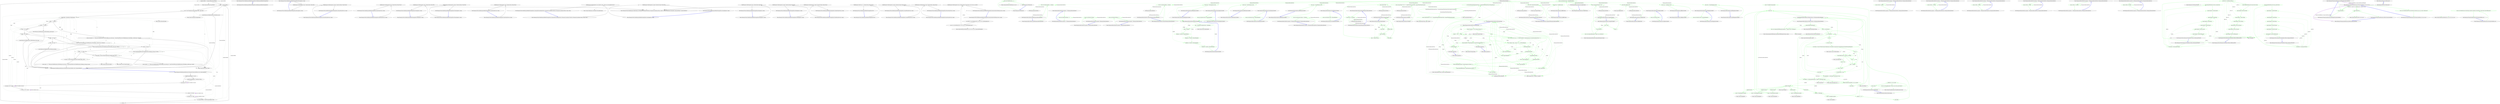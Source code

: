 digraph  {
m0_35 [label="Entry System.DateTime.ToLocalTime()", span="0-0", cluster="System.DateTime.ToLocalTime()", file="DateHumanizeExtensions.cs"];
m0_36 [label="Entry System.TimeSpan.TimeSpan(long)", span="0-0", cluster="System.TimeSpan.TimeSpan(long)", file="DateHumanizeExtensions.cs"];
m0_37 [label="Entry System.Math.Abs(double)", span="0-0", cluster="System.Math.Abs(double)", file="DateHumanizeExtensions.cs"];
m0_40 [label="Entry System.Convert.ToInt32(double)", span="0-0", cluster="System.Convert.ToInt32(double)", file="DateHumanizeExtensions.cs"];
m0_39 [label="Entry System.Math.Floor(double)", span="0-0", cluster="System.Math.Floor(double)", file="DateHumanizeExtensions.cs"];
m0_38 [label="Entry string.Format(string, object)", span="0-0", cluster="string.Format(string, object)", file="DateHumanizeExtensions.cs"];
m0_0 [label="Entry Humanizer.DateHumanizeExtensions.Humanize(System.DateTime, bool, System.DateTime?)", span="16-16", cluster="Humanizer.DateHumanizeExtensions.Humanize(System.DateTime, bool, System.DateTime?)", file="DateHumanizeExtensions.cs"];
m0_1 [label="dateToCompareAgainst == null", span="18-18", cluster="Humanizer.DateHumanizeExtensions.Humanize(System.DateTime, bool, System.DateTime?)", file="DateHumanizeExtensions.cs"];
m0_8 [label="var comparisonBase = dateToCompareAgainst.Value", span="27-27", cluster="Humanizer.DateHumanizeExtensions.Humanize(System.DateTime, bool, System.DateTime?)", file="DateHumanizeExtensions.cs"];
m0_9 [label="!utcDate", span="28-28", cluster="Humanizer.DateHumanizeExtensions.Humanize(System.DateTime, bool, System.DateTime?)", file="DateHumanizeExtensions.cs"];
m0_11 [label="input > comparisonBase", span="31-31", cluster="Humanizer.DateHumanizeExtensions.Humanize(System.DateTime, bool, System.DateTime?)", file="DateHumanizeExtensions.cs"];
m0_13 [label="var ts = new TimeSpan(comparisonBase.Ticks - input.Ticks)", span="34-34", cluster="Humanizer.DateHumanizeExtensions.Humanize(System.DateTime, bool, System.DateTime?)", file="DateHumanizeExtensions.cs"];
m0_2 [label="dateToCompareAgainst = DateTime.UtcNow", span="19-19", cluster="Humanizer.DateHumanizeExtensions.Humanize(System.DateTime, bool, System.DateTime?)", file="DateHumanizeExtensions.cs"];
m0_3 [label="int second = 1", span="21-21", cluster="Humanizer.DateHumanizeExtensions.Humanize(System.DateTime, bool, System.DateTime?)", file="DateHumanizeExtensions.cs"];
m0_4 [label="int minute = 60 * second", span="22-22", cluster="Humanizer.DateHumanizeExtensions.Humanize(System.DateTime, bool, System.DateTime?)", file="DateHumanizeExtensions.cs"];
m0_5 [label="int hour = 60 * minute", span="23-23", cluster="Humanizer.DateHumanizeExtensions.Humanize(System.DateTime, bool, System.DateTime?)", file="DateHumanizeExtensions.cs"];
m0_15 [label="delta < 1 * minute", span="37-37", cluster="Humanizer.DateHumanizeExtensions.Humanize(System.DateTime, bool, System.DateTime?)", file="DateHumanizeExtensions.cs"];
m0_17 [label="delta < 2 * minute", span="40-40", cluster="Humanizer.DateHumanizeExtensions.Humanize(System.DateTime, bool, System.DateTime?)", file="DateHumanizeExtensions.cs"];
m0_19 [label="delta < 45 * minute", span="43-43", cluster="Humanizer.DateHumanizeExtensions.Humanize(System.DateTime, bool, System.DateTime?)", file="DateHumanizeExtensions.cs"];
m0_21 [label="delta < 90 * minute", span="46-46", cluster="Humanizer.DateHumanizeExtensions.Humanize(System.DateTime, bool, System.DateTime?)", file="DateHumanizeExtensions.cs"];
m0_6 [label="int day = 24 * hour", span="24-24", cluster="Humanizer.DateHumanizeExtensions.Humanize(System.DateTime, bool, System.DateTime?)", file="DateHumanizeExtensions.cs"];
m0_23 [label="delta < 24 * hour", span="49-49", cluster="Humanizer.DateHumanizeExtensions.Humanize(System.DateTime, bool, System.DateTime?)", file="DateHumanizeExtensions.cs"];
m0_25 [label="delta < 48 * hour", span="52-52", cluster="Humanizer.DateHumanizeExtensions.Humanize(System.DateTime, bool, System.DateTime?)", file="DateHumanizeExtensions.cs"];
m0_7 [label="int month = 30 * day", span="25-25", cluster="Humanizer.DateHumanizeExtensions.Humanize(System.DateTime, bool, System.DateTime?)", file="DateHumanizeExtensions.cs"];
m0_27 [label="delta < 30 * day", span="55-55", cluster="Humanizer.DateHumanizeExtensions.Humanize(System.DateTime, bool, System.DateTime?)", file="DateHumanizeExtensions.cs"];
m0_29 [label="delta < 12 * month", span="58-58", cluster="Humanizer.DateHumanizeExtensions.Humanize(System.DateTime, bool, System.DateTime?)", file="DateHumanizeExtensions.cs"];
m0_10 [label="comparisonBase = comparisonBase.ToLocalTime()", span="29-29", cluster="Humanizer.DateHumanizeExtensions.Humanize(System.DateTime, bool, System.DateTime?)", file="DateHumanizeExtensions.cs"];
m0_12 [label="return Resources.DateExtensions_FutureDate_not_yet;", span="32-32", cluster="Humanizer.DateHumanizeExtensions.Humanize(System.DateTime, bool, System.DateTime?)", file="DateHumanizeExtensions.cs"];
m0_14 [label="double delta = Math.Abs(ts.TotalSeconds)", span="35-35", cluster="Humanizer.DateHumanizeExtensions.Humanize(System.DateTime, bool, System.DateTime?)", file="DateHumanizeExtensions.cs"];
m0_16 [label="return ts.Seconds == 1 ? Resources.DateExtensions_OneSecondAgo_one_second_ago : string.Format(Resources.DateExtensions_SecondsAgo__seconds_ago, ts.Seconds);", span="38-38", cluster="Humanizer.DateHumanizeExtensions.Humanize(System.DateTime, bool, System.DateTime?)", file="DateHumanizeExtensions.cs"];
m0_20 [label="return string.Format(Resources.DateExtensions_MinutesAgo__minutes_ago, ts.Minutes);", span="44-44", cluster="Humanizer.DateHumanizeExtensions.Humanize(System.DateTime, bool, System.DateTime?)", file="DateHumanizeExtensions.cs"];
m0_24 [label="return string.Format(Resources.DateExtensions_HoursAgo__hours_ago, ts.Hours);", span="50-50", cluster="Humanizer.DateHumanizeExtensions.Humanize(System.DateTime, bool, System.DateTime?)", file="DateHumanizeExtensions.cs"];
m0_28 [label="return string.Format(Resources.DateExtensions_DaysAgo__days_ago, ts.Days);", span="56-56", cluster="Humanizer.DateHumanizeExtensions.Humanize(System.DateTime, bool, System.DateTime?)", file="DateHumanizeExtensions.cs"];
m0_30 [label="int months = Convert.ToInt32(Math.Floor((double)ts.Days / 30))", span="60-60", cluster="Humanizer.DateHumanizeExtensions.Humanize(System.DateTime, bool, System.DateTime?)", file="DateHumanizeExtensions.cs"];
m0_32 [label="int years = Convert.ToInt32(Math.Floor((double)ts.Days / 365))", span="64-64", cluster="Humanizer.DateHumanizeExtensions.Humanize(System.DateTime, bool, System.DateTime?)", file="DateHumanizeExtensions.cs"];
m0_18 [label="return Resources.DateExtensions_OneMinuteAgo_a_minute_ago;", span="41-41", cluster="Humanizer.DateHumanizeExtensions.Humanize(System.DateTime, bool, System.DateTime?)", file="DateHumanizeExtensions.cs"];
m0_22 [label="return Resources.DateExtensions_OneHourAgo_an_hour_ago;", span="47-47", cluster="Humanizer.DateHumanizeExtensions.Humanize(System.DateTime, bool, System.DateTime?)", file="DateHumanizeExtensions.cs"];
m0_26 [label="return Resources.DateExtensions_Yesterday_yesterday;", span="53-53", cluster="Humanizer.DateHumanizeExtensions.Humanize(System.DateTime, bool, System.DateTime?)", file="DateHumanizeExtensions.cs"];
m0_31 [label="return months <= 1 ? Resources.DateExtensions_OneMonthAgo_one_month_ago : string.Format(Resources.DateExtensions_MonthsAgo__months_ago, months);", span="61-61", cluster="Humanizer.DateHumanizeExtensions.Humanize(System.DateTime, bool, System.DateTime?)", file="DateHumanizeExtensions.cs"];
m0_33 [label="return years <= 1 ? Resources.DateExtensions_OneYearAgo_one_year_ago : string.Format(Resources.DateExtensions_YearsAgo__years_ago, years);", span="65-65", cluster="Humanizer.DateHumanizeExtensions.Humanize(System.DateTime, bool, System.DateTime?)", file="DateHumanizeExtensions.cs"];
m0_34 [label="Exit Humanizer.DateHumanizeExtensions.Humanize(System.DateTime, bool, System.DateTime?)", span="16-16", cluster="Humanizer.DateHumanizeExtensions.Humanize(System.DateTime, bool, System.DateTime?)", file="DateHumanizeExtensions.cs"];
m1_0 [label="Entry Humanizer.Tests.DateHumanizeDefaultStrategyTests.DateHumanizeDefaultStrategyTests()", span="9-9", cluster="Humanizer.Tests.DateHumanizeDefaultStrategyTests.DateHumanizeDefaultStrategyTests()", file="DateHumanizeTests.cs"];
m1_1 [label="Exit Humanizer.Tests.DateHumanizeDefaultStrategyTests.DateHumanizeDefaultStrategyTests()", span="9-9", cluster="Humanizer.Tests.DateHumanizeDefaultStrategyTests.DateHumanizeDefaultStrategyTests()", file="DateHumanizeTests.cs"];
m1_15 [label="Entry Humanizer.Tests.DateHumanizeDefaultStrategyTests.HoursAgo(int, string)", span="65-65", cluster="Humanizer.Tests.DateHumanizeDefaultStrategyTests.HoursAgo(int, string)", file="DateHumanizeTests.cs"];
m1_16 [label="DateHumanize.Verify(expected, hours, TimeUnit.Hour, Tense.Past)", span="67-67", cluster="Humanizer.Tests.DateHumanizeDefaultStrategyTests.HoursAgo(int, string)", file="DateHumanizeTests.cs"];
m1_17 [label="Exit Humanizer.Tests.DateHumanizeDefaultStrategyTests.HoursAgo(int, string)", span="65-65", cluster="Humanizer.Tests.DateHumanizeDefaultStrategyTests.HoursAgo(int, string)", file="DateHumanizeTests.cs"];
m1_12 [label="Entry Humanizer.Tests.DateHumanizeDefaultStrategyTests.MinutesFromNow(int, string)", span="55-55", cluster="Humanizer.Tests.DateHumanizeDefaultStrategyTests.MinutesFromNow(int, string)", file="DateHumanizeTests.cs"];
m1_13 [label="DateHumanize.Verify(expected, minutes, TimeUnit.Minute, Tense.Future)", span="57-57", cluster="Humanizer.Tests.DateHumanizeDefaultStrategyTests.MinutesFromNow(int, string)", file="DateHumanizeTests.cs"];
m1_14 [label="Exit Humanizer.Tests.DateHumanizeDefaultStrategyTests.MinutesFromNow(int, string)", span="55-55", cluster="Humanizer.Tests.DateHumanizeDefaultStrategyTests.MinutesFromNow(int, string)", file="DateHumanizeTests.cs"];
m1_30 [label="Entry Humanizer.Tests.DateHumanizeDefaultStrategyTests.DaysFromNow(int, string)", span="107-107", cluster="Humanizer.Tests.DateHumanizeDefaultStrategyTests.DaysFromNow(int, string)", file="DateHumanizeTests.cs"];
m1_31 [label="DateHumanize.Verify(expected, days, TimeUnit.Day, Tense.Future)", span="109-109", cluster="Humanizer.Tests.DateHumanizeDefaultStrategyTests.DaysFromNow(int, string)", file="DateHumanizeTests.cs"];
m1_32 [label="Exit Humanizer.Tests.DateHumanizeDefaultStrategyTests.DaysFromNow(int, string)", span="107-107", cluster="Humanizer.Tests.DateHumanizeDefaultStrategyTests.DaysFromNow(int, string)", file="DateHumanizeTests.cs"];
m1_39 [label="Entry Humanizer.Tests.DateHumanizeDefaultStrategyTests.YearsAgo(int, string)", span="135-135", cluster="Humanizer.Tests.DateHumanizeDefaultStrategyTests.YearsAgo(int, string)", file="DateHumanizeTests.cs"];
m1_40 [label="DateHumanize.Verify(expected, years, TimeUnit.Year, Tense.Past)", span="137-137", cluster="Humanizer.Tests.DateHumanizeDefaultStrategyTests.YearsAgo(int, string)", file="DateHumanizeTests.cs"];
m1_41 [label="Exit Humanizer.Tests.DateHumanizeDefaultStrategyTests.YearsAgo(int, string)", span="135-135", cluster="Humanizer.Tests.DateHumanizeDefaultStrategyTests.YearsAgo(int, string)", file="DateHumanizeTests.cs"];
m1_9 [label="Entry Humanizer.Tests.DateHumanizeDefaultStrategyTests.MinutesAgo(int, string)", span="43-43", cluster="Humanizer.Tests.DateHumanizeDefaultStrategyTests.MinutesAgo(int, string)", file="DateHumanizeTests.cs"];
m1_10 [label="DateHumanize.Verify(expected, minutes, TimeUnit.Minute, Tense.Past)", span="45-45", cluster="Humanizer.Tests.DateHumanizeDefaultStrategyTests.MinutesAgo(int, string)", file="DateHumanizeTests.cs"];
m1_11 [label="Exit Humanizer.Tests.DateHumanizeDefaultStrategyTests.MinutesAgo(int, string)", span="43-43", cluster="Humanizer.Tests.DateHumanizeDefaultStrategyTests.MinutesAgo(int, string)", file="DateHumanizeTests.cs"];
m1_42 [label="Entry Humanizer.Tests.DateHumanizeDefaultStrategyTests.YearsFromNow(int, string)", span="143-143", cluster="Humanizer.Tests.DateHumanizeDefaultStrategyTests.YearsFromNow(int, string)", file="DateHumanizeTests.cs"];
m1_43 [label="DateHumanize.Verify(expected, years, TimeUnit.Year, Tense.Future)", span="145-145", cluster="Humanizer.Tests.DateHumanizeDefaultStrategyTests.YearsFromNow(int, string)", file="DateHumanizeTests.cs"];
m1_44 [label="Exit Humanizer.Tests.DateHumanizeDefaultStrategyTests.YearsFromNow(int, string)", span="143-143", cluster="Humanizer.Tests.DateHumanizeDefaultStrategyTests.YearsFromNow(int, string)", file="DateHumanizeTests.cs"];
m1_48 [label="Entry Humanizer.Tests.DateHumanizeDefaultStrategyTests.CanSpecifyCultureExplicitly(int, Humanizer.Localisation.TimeUnit, Humanizer.Localisation.Tense, string, string)", span="158-158", cluster="Humanizer.Tests.DateHumanizeDefaultStrategyTests.CanSpecifyCultureExplicitly(int, Humanizer.Localisation.TimeUnit, Humanizer.Localisation.Tense, string, string)", file="DateHumanizeTests.cs"];
m1_49 [label="DateHumanize.Verify(expected, unit, timeUnit, tense, culture: new CultureInfo(culture))", span="160-160", cluster="Humanizer.Tests.DateHumanizeDefaultStrategyTests.CanSpecifyCultureExplicitly(int, Humanizer.Localisation.TimeUnit, Humanizer.Localisation.Tense, string, string)", file="DateHumanizeTests.cs"];
m1_50 [label="Exit Humanizer.Tests.DateHumanizeDefaultStrategyTests.CanSpecifyCultureExplicitly(int, Humanizer.Localisation.TimeUnit, Humanizer.Localisation.Tense, string, string)", span="158-158", cluster="Humanizer.Tests.DateHumanizeDefaultStrategyTests.CanSpecifyCultureExplicitly(int, Humanizer.Localisation.TimeUnit, Humanizer.Localisation.Tense, string, string)", file="DateHumanizeTests.cs"];
m1_2 [label="Entry Humanizer.Tests.DateHumanizeDefaultStrategyTests.SecondsAgo(int, string)", span="19-19", cluster="Humanizer.Tests.DateHumanizeDefaultStrategyTests.SecondsAgo(int, string)", file="DateHumanizeTests.cs"];
m1_3 [label="DateHumanize.Verify(expected, seconds, TimeUnit.Second, Tense.Past)", span="21-21", cluster="Humanizer.Tests.DateHumanizeDefaultStrategyTests.SecondsAgo(int, string)", file="DateHumanizeTests.cs"];
m1_4 [label="Exit Humanizer.Tests.DateHumanizeDefaultStrategyTests.SecondsAgo(int, string)", span="19-19", cluster="Humanizer.Tests.DateHumanizeDefaultStrategyTests.SecondsAgo(int, string)", file="DateHumanizeTests.cs"];
m1_26 [label="Entry System.DateTime.DateTime(int, int, int, int, int, int, System.DateTimeKind)", span="0-0", cluster="System.DateTime.DateTime(int, int, int, int, int, int, System.DateTimeKind)", file="DateHumanizeTests.cs"];
m1_27 [label="Entry Humanizer.Tests.DateHumanizeDefaultStrategyTests.DaysAgo(int, string)", span="97-97", cluster="Humanizer.Tests.DateHumanizeDefaultStrategyTests.DaysAgo(int, string)", file="DateHumanizeTests.cs"];
m1_28 [label="DateHumanize.Verify(expected, days, TimeUnit.Day, Tense.Past)", span="99-99", cluster="Humanizer.Tests.DateHumanizeDefaultStrategyTests.DaysAgo(int, string)", file="DateHumanizeTests.cs"];
m1_29 [label="Exit Humanizer.Tests.DateHumanizeDefaultStrategyTests.DaysAgo(int, string)", span="97-97", cluster="Humanizer.Tests.DateHumanizeDefaultStrategyTests.DaysAgo(int, string)", file="DateHumanizeTests.cs"];
m1_5 [label="Entry Humanizer.Tests.DateHumanize.Verify(string, int, Humanizer.Localisation.TimeUnit, Humanizer.Localisation.Tense, double?, System.Globalization.CultureInfo, System.DateTime?, System.DateTime?)", span="34-34", cluster="Humanizer.Tests.DateHumanize.Verify(string, int, Humanizer.Localisation.TimeUnit, Humanizer.Localisation.Tense, double?, System.Globalization.CultureInfo, System.DateTime?, System.DateTime?)", file="DateHumanizeTests.cs"];
m1_33 [label="Entry Humanizer.Tests.DateHumanizeDefaultStrategyTests.MonthsAgo(int, string)", span="117-117", cluster="Humanizer.Tests.DateHumanizeDefaultStrategyTests.MonthsAgo(int, string)", file="DateHumanizeTests.cs"];
m1_34 [label="DateHumanize.Verify(expected, months, TimeUnit.Month, Tense.Past)", span="119-119", cluster="Humanizer.Tests.DateHumanizeDefaultStrategyTests.MonthsAgo(int, string)", file="DateHumanizeTests.cs"];
m1_35 [label="Exit Humanizer.Tests.DateHumanizeDefaultStrategyTests.MonthsAgo(int, string)", span="117-117", cluster="Humanizer.Tests.DateHumanizeDefaultStrategyTests.MonthsAgo(int, string)", file="DateHumanizeTests.cs"];
m1_36 [label="Entry Humanizer.Tests.DateHumanizeDefaultStrategyTests.MonthsFromNow(int, string)", span="127-127", cluster="Humanizer.Tests.DateHumanizeDefaultStrategyTests.MonthsFromNow(int, string)", file="DateHumanizeTests.cs"];
m1_37 [label="DateHumanize.Verify(expected, months, TimeUnit.Month, Tense.Future)", span="129-129", cluster="Humanizer.Tests.DateHumanizeDefaultStrategyTests.MonthsFromNow(int, string)", file="DateHumanizeTests.cs"];
m1_38 [label="Exit Humanizer.Tests.DateHumanizeDefaultStrategyTests.MonthsFromNow(int, string)", span="127-127", cluster="Humanizer.Tests.DateHumanizeDefaultStrategyTests.MonthsFromNow(int, string)", file="DateHumanizeTests.cs"];
m1_45 [label="Entry Humanizer.Tests.DateHumanizeDefaultStrategyTests.Now()", span="149-149", cluster="Humanizer.Tests.DateHumanizeDefaultStrategyTests.Now()", file="DateHumanizeTests.cs"];
m1_46 [label="DateHumanize.Verify(''now'', 0, TimeUnit.Year, Tense.Future)", span="151-151", cluster="Humanizer.Tests.DateHumanizeDefaultStrategyTests.Now()", file="DateHumanizeTests.cs"];
m1_47 [label="Exit Humanizer.Tests.DateHumanizeDefaultStrategyTests.Now()", span="149-149", cluster="Humanizer.Tests.DateHumanizeDefaultStrategyTests.Now()", file="DateHumanizeTests.cs"];
m1_6 [label="Entry Humanizer.Tests.DateHumanizeDefaultStrategyTests.SecondsFromNow(int, string)", span="29-29", cluster="Humanizer.Tests.DateHumanizeDefaultStrategyTests.SecondsFromNow(int, string)", file="DateHumanizeTests.cs"];
m1_7 [label="DateHumanize.Verify(expected, seconds, TimeUnit.Second, Tense.Future)", span="31-31", cluster="Humanizer.Tests.DateHumanizeDefaultStrategyTests.SecondsFromNow(int, string)", file="DateHumanizeTests.cs"];
m1_8 [label="Exit Humanizer.Tests.DateHumanizeDefaultStrategyTests.SecondsFromNow(int, string)", span="29-29", cluster="Humanizer.Tests.DateHumanizeDefaultStrategyTests.SecondsFromNow(int, string)", file="DateHumanizeTests.cs"];
m1_18 [label="Entry Humanizer.Tests.DateHumanizeDefaultStrategyTests.HoursFromNow(int, string)", span="75-75", cluster="Humanizer.Tests.DateHumanizeDefaultStrategyTests.HoursFromNow(int, string)", file="DateHumanizeTests.cs"];
m1_19 [label="DateHumanize.Verify(expected, hours, TimeUnit.Hour, Tense.Future)", span="77-77", cluster="Humanizer.Tests.DateHumanizeDefaultStrategyTests.HoursFromNow(int, string)", file="DateHumanizeTests.cs"];
m1_20 [label="Exit Humanizer.Tests.DateHumanizeDefaultStrategyTests.HoursFromNow(int, string)", span="75-75", cluster="Humanizer.Tests.DateHumanizeDefaultStrategyTests.HoursFromNow(int, string)", file="DateHumanizeTests.cs"];
m1_51 [label="Entry System.Globalization.CultureInfo.CultureInfo(string)", span="0-0", cluster="System.Globalization.CultureInfo.CultureInfo(string)", file="DateHumanizeTests.cs"];
m1_21 [label="Entry Humanizer.Tests.DateHumanizeDefaultStrategyTests.HoursFromNowNotTomorrow(int, string)", span="83-83", cluster="Humanizer.Tests.DateHumanizeDefaultStrategyTests.HoursFromNowNotTomorrow(int, string)", file="DateHumanizeTests.cs"];
m1_22 [label="var utcNow = new DateTime(2014, 6, 28, 9, 58, 22, DateTimeKind.Utc)", span="86-86", cluster="Humanizer.Tests.DateHumanizeDefaultStrategyTests.HoursFromNowNotTomorrow(int, string)", file="DateHumanizeTests.cs"];
m1_24 [label="DateHumanize.Verify(expected, hours, TimeUnit.Hour, Tense.Future, null, null, now, utcNow)", span="89-89", cluster="Humanizer.Tests.DateHumanizeDefaultStrategyTests.HoursFromNowNotTomorrow(int, string)", file="DateHumanizeTests.cs"];
m1_23 [label="var now = new DateTime(2014, 6, 28, 9, 58, 22, DateTimeKind.Local)", span="87-87", cluster="Humanizer.Tests.DateHumanizeDefaultStrategyTests.HoursFromNowNotTomorrow(int, string)", file="DateHumanizeTests.cs"];
m1_25 [label="Exit Humanizer.Tests.DateHumanizeDefaultStrategyTests.HoursFromNowNotTomorrow(int, string)", span="83-83", cluster="Humanizer.Tests.DateHumanizeDefaultStrategyTests.HoursFromNowNotTomorrow(int, string)", file="DateHumanizeTests.cs"];
m2_3 [label="Entry System.DateTime.DateTime(int, int, int)", span="0-0", cluster="System.DateTime.DateTime(int, int, int)", file="In.cs"];
m2_0 [label="Entry Humanizer.In.TheYear(int)", span="10-10", cluster="Humanizer.In.TheYear(int)", file="In.cs"];
m2_1 [label="return new DateTime(year, 1, 1);", span="12-12", cluster="Humanizer.In.TheYear(int)", color=green, community=0, file="In.cs"];
m2_2 [label="Exit Humanizer.In.TheYear(int)", span="10-10", cluster="Humanizer.In.TheYear(int)", file="In.cs"];
m8_118 [label="Entry Humanizer.Bytes.ByteSize.operator ++(Humanizer.Bytes.ByteSize)", span="274-274", cluster="Humanizer.Bytes.ByteSize.operator ++(Humanizer.Bytes.ByteSize)", file="On.Days.cs"];
m8_119 [label="return new ByteSize(b.Bytes + 1);", span="276-276", cluster="Humanizer.Bytes.ByteSize.operator ++(Humanizer.Bytes.ByteSize)", color=green, community=0, file="On.Days.cs"];
m8_120 [label="Exit Humanizer.Bytes.ByteSize.operator ++(Humanizer.Bytes.ByteSize)", span="274-274", cluster="Humanizer.Bytes.ByteSize.operator ++(Humanizer.Bytes.ByteSize)", file="On.Days.cs"];
m8_63 [label="Entry Humanizer.Bytes.ByteSize.Equals(object)", span="189-189", cluster="Humanizer.Bytes.ByteSize.Equals(object)", file="On.Days.cs"];
m8_64 [label="value == null", span="191-191", cluster="Humanizer.Bytes.ByteSize.Equals(object)", color=green, community=0, file="On.Days.cs"];
m8_65 [label="return false;", span="192-192", cluster="Humanizer.Bytes.ByteSize.Equals(object)", color=green, community=0, file="On.Days.cs"];
m8_66 [label="ByteSize other", span="194-194", cluster="Humanizer.Bytes.ByteSize.Equals(object)", color=green, community=0, file="On.Days.cs"];
m8_67 [label="value is ByteSize", span="195-195", cluster="Humanizer.Bytes.ByteSize.Equals(object)", color=green, community=0, file="On.Days.cs"];
m8_68 [label="other = (ByteSize)value", span="196-196", cluster="Humanizer.Bytes.ByteSize.Equals(object)", color=green, community=0, file="On.Days.cs"];
m8_69 [label="return false;", span="198-198", cluster="Humanizer.Bytes.ByteSize.Equals(object)", color=green, community=0, file="On.Days.cs"];
m8_70 [label="return Equals(other);", span="200-200", cluster="Humanizer.Bytes.ByteSize.Equals(object)", color=green, community=0, file="On.Days.cs"];
m8_71 [label="Exit Humanizer.Bytes.ByteSize.Equals(object)", span="189-189", cluster="Humanizer.Bytes.ByteSize.Equals(object)", file="On.Days.cs"];
m8_94 [label="Entry Humanizer.Bytes.ByteSize.AddBits(long)", span="234-234", cluster="Humanizer.Bytes.ByteSize.AddBits(long)", file="On.Days.cs"];
m8_95 [label="return this + FromBits(value);", span="236-236", cluster="Humanizer.Bytes.ByteSize.AddBits(long)", color=green, community=0, file="On.Days.cs"];
m8_96 [label="Exit Humanizer.Bytes.ByteSize.AddBits(long)", span="234-234", cluster="Humanizer.Bytes.ByteSize.AddBits(long)", file="On.Days.cs"];
m8_190 [label="Entry string.Trim()", span="0-0", cluster="string.Trim()", file="On.Days.cs"];
m8_130 [label="Entry Humanizer.Bytes.ByteSize.operator !=(Humanizer.Bytes.ByteSize, Humanizer.Bytes.ByteSize)", span="294-294", cluster="Humanizer.Bytes.ByteSize.operator !=(Humanizer.Bytes.ByteSize, Humanizer.Bytes.ByteSize)", file="On.Days.cs"];
m8_131 [label="return b1.Bits != b2.Bits;", span="296-296", cluster="Humanizer.Bytes.ByteSize.operator !=(Humanizer.Bytes.ByteSize, Humanizer.Bytes.ByteSize)", color=green, community=0, file="On.Days.cs"];
m8_132 [label="Exit Humanizer.Bytes.ByteSize.operator !=(Humanizer.Bytes.ByteSize, Humanizer.Bytes.ByteSize)", span="294-294", cluster="Humanizer.Bytes.ByteSize.operator !=(Humanizer.Bytes.ByteSize, Humanizer.Bytes.ByteSize)", file="On.Days.cs"];
m8_52 [label="Entry string.Contains(string)", span="0-0", cluster="string.Contains(string)", file="On.Days.cs"];
m8_9 [label="Entry Humanizer.Bytes.ByteSize.FromBits(long)", span="115-115", cluster="Humanizer.Bytes.ByteSize.FromBits(long)", file="On.Days.cs"];
m8_10 [label="return new ByteSize(value / (double)BitsInByte);", span="117-117", cluster="Humanizer.Bytes.ByteSize.FromBits(long)", color=green, community=0, file="On.Days.cs"];
m8_11 [label="Exit Humanizer.Bytes.ByteSize.FromBits(long)", span="115-115", cluster="Humanizer.Bytes.ByteSize.FromBits(long)", file="On.Days.cs"];
m8_136 [label="Entry Humanizer.Bytes.ByteSize.operator <=(Humanizer.Bytes.ByteSize, Humanizer.Bytes.ByteSize)", span="304-304", cluster="Humanizer.Bytes.ByteSize.operator <=(Humanizer.Bytes.ByteSize, Humanizer.Bytes.ByteSize)", file="On.Days.cs"];
m8_137 [label="return b1.Bits <= b2.Bits;", span="306-306", cluster="Humanizer.Bytes.ByteSize.operator <=(Humanizer.Bytes.ByteSize, Humanizer.Bytes.ByteSize)", color=green, community=0, file="On.Days.cs"];
m8_138 [label="Exit Humanizer.Bytes.ByteSize.operator <=(Humanizer.Bytes.ByteSize, Humanizer.Bytes.ByteSize)", span="304-304", cluster="Humanizer.Bytes.ByteSize.operator <=(Humanizer.Bytes.ByteSize, Humanizer.Bytes.ByteSize)", file="On.Days.cs"];
m8_30 [label="Entry string.Format(string, object, object)", span="0-0", cluster="string.Format(string, object, object)", file="On.Days.cs"];
m8_133 [label="Entry Humanizer.Bytes.ByteSize.operator <(Humanizer.Bytes.ByteSize, Humanizer.Bytes.ByteSize)", span="299-299", cluster="Humanizer.Bytes.ByteSize.operator <(Humanizer.Bytes.ByteSize, Humanizer.Bytes.ByteSize)", file="On.Days.cs"];
m8_134 [label="return b1.Bits < b2.Bits;", span="301-301", cluster="Humanizer.Bytes.ByteSize.operator <(Humanizer.Bytes.ByteSize, Humanizer.Bytes.ByteSize)", color=green, community=0, file="On.Days.cs"];
m8_135 [label="Exit Humanizer.Bytes.ByteSize.operator <(Humanizer.Bytes.ByteSize, Humanizer.Bytes.ByteSize)", span="299-299", cluster="Humanizer.Bytes.ByteSize.operator <(Humanizer.Bytes.ByteSize, Humanizer.Bytes.ByteSize)", file="On.Days.cs"];
m8_182 [label="Entry string.IsNullOrWhiteSpace(string)", span="0-0", cluster="string.IsNullOrWhiteSpace(string)", file="On.Days.cs"];
m8_27 [label="Entry Humanizer.Bytes.ByteSize.ToString()", span="151-151", cluster="Humanizer.Bytes.ByteSize.ToString()", file="On.Days.cs"];
m8_28 [label="return string.Format(''{0} {1}'', LargestWholeNumberValue, LargestWholeNumberSymbol);", span="153-153", cluster="Humanizer.Bytes.ByteSize.ToString()", color=green, community=0, file="On.Days.cs"];
m8_29 [label="Exit Humanizer.Bytes.ByteSize.ToString()", span="151-151", cluster="Humanizer.Bytes.ByteSize.ToString()", file="On.Days.cs"];
m8_183 [label="Entry System.ArgumentNullException.ArgumentNullException(string, string)", span="0-0", cluster="System.ArgumentNullException.ArgumentNullException(string, string)", file="On.Days.cs"];
m8_97 [label="Entry Humanizer.Bytes.ByteSize.AddBytes(double)", span="239-239", cluster="Humanizer.Bytes.ByteSize.AddBytes(double)", file="On.Days.cs"];
m8_98 [label="return this + FromBytes(value);", span="241-241", cluster="Humanizer.Bytes.ByteSize.AddBytes(double)", color=green, community=0, file="On.Days.cs"];
m8_99 [label="Exit Humanizer.Bytes.ByteSize.AddBytes(double)", span="239-239", cluster="Humanizer.Bytes.ByteSize.AddBytes(double)", file="On.Days.cs"];
m8_188 [label="Entry char.IsDigit(char)", span="0-0", cluster="char.IsDigit(char)", file="On.Days.cs"];
m8_103 [label="Entry Humanizer.Bytes.ByteSize.AddMegabytes(double)", span="249-249", cluster="Humanizer.Bytes.ByteSize.AddMegabytes(double)", file="On.Days.cs"];
m8_104 [label="return this + FromMegabytes(value);", span="251-251", cluster="Humanizer.Bytes.ByteSize.AddMegabytes(double)", color=green, community=0, file="On.Days.cs"];
m8_105 [label="Exit Humanizer.Bytes.ByteSize.AddMegabytes(double)", span="249-249", cluster="Humanizer.Bytes.ByteSize.AddMegabytes(double)", file="On.Days.cs"];
m8_91 [label="Entry Humanizer.Bytes.ByteSize.Add(Humanizer.Bytes.ByteSize)", span="229-229", cluster="Humanizer.Bytes.ByteSize.Add(Humanizer.Bytes.ByteSize)", file="On.Days.cs"];
m8_92 [label="return new ByteSize(Bytes + bs.Bytes);", span="231-231", cluster="Humanizer.Bytes.ByteSize.Add(Humanizer.Bytes.ByteSize)", color=green, community=0, file="On.Days.cs"];
m8_93 [label="Exit Humanizer.Bytes.ByteSize.Add(Humanizer.Bytes.ByteSize)", span="229-229", cluster="Humanizer.Bytes.ByteSize.Add(Humanizer.Bytes.ByteSize)", file="On.Days.cs"];
m8_0 [label="Entry Humanizer.Bytes.ByteSize.ByteSize(double)", span="102-102", cluster="Humanizer.Bytes.ByteSize.ByteSize(double)", file="On.Days.cs"];
m8_1 [label="Bits = (long)Math.Ceiling(byteSize * BitsInByte)", span="106-106", cluster="Humanizer.Bytes.ByteSize.ByteSize(double)", color=green, community=0, file="On.Days.cs"];
m8_2 [label="Bytes = byteSize", span="108-108", cluster="Humanizer.Bytes.ByteSize.ByteSize(double)", color=green, community=0, file="On.Days.cs"];
m8_3 [label="Kilobytes = byteSize / BytesInKilobyte", span="109-109", cluster="Humanizer.Bytes.ByteSize.ByteSize(double)", color=green, community=0, file="On.Days.cs"];
m8_4 [label="Megabytes = byteSize / BytesInMegabyte", span="110-110", cluster="Humanizer.Bytes.ByteSize.ByteSize(double)", color=green, community=0, file="On.Days.cs"];
m8_5 [label="Gigabytes = byteSize / BytesInGigabyte", span="111-111", cluster="Humanizer.Bytes.ByteSize.ByteSize(double)", color=green, community=0, file="On.Days.cs"];
m8_6 [label="Terabytes = byteSize / BytesInTerabyte", span="112-112", cluster="Humanizer.Bytes.ByteSize.ByteSize(double)", color=green, community=0, file="On.Days.cs"];
m8_7 [label="Exit Humanizer.Bytes.ByteSize.ByteSize(double)", span="102-102", cluster="Humanizer.Bytes.ByteSize.ByteSize(double)", file="On.Days.cs"];
m8_56 [label="Entry string.Equals(string)", span="0-0", cluster="string.Equals(string)", file="On.Days.cs"];
m8_18 [label="Entry Humanizer.Bytes.ByteSize.FromMegabytes(double)", span="130-130", cluster="Humanizer.Bytes.ByteSize.FromMegabytes(double)", file="On.Days.cs"];
m8_19 [label="return new ByteSize(value * BytesInMegabyte);", span="132-132", cluster="Humanizer.Bytes.ByteSize.FromMegabytes(double)", color=green, community=0, file="On.Days.cs"];
m8_20 [label="Exit Humanizer.Bytes.ByteSize.FromMegabytes(double)", span="130-130", cluster="Humanizer.Bytes.ByteSize.FromMegabytes(double)", file="On.Days.cs"];
m8_145 [label="Entry Humanizer.Bytes.ByteSize.TryParse(string, out Humanizer.Bytes.ByteSize)", span="319-319", cluster="Humanizer.Bytes.ByteSize.TryParse(string, out Humanizer.Bytes.ByteSize)", file="On.Days.cs"];
m8_146 [label="string.IsNullOrWhiteSpace(s)", span="322-322", cluster="Humanizer.Bytes.ByteSize.TryParse(string, out Humanizer.Bytes.ByteSize)", color=green, community=0, file="On.Days.cs"];
m8_147 [label="throw new ArgumentNullException(nameof(s), ''String is null or whitespace'');", span="323-323", cluster="Humanizer.Bytes.ByteSize.TryParse(string, out Humanizer.Bytes.ByteSize)", color=green, community=0, file="On.Days.cs"];
m8_148 [label="result = new ByteSize()", span="326-326", cluster="Humanizer.Bytes.ByteSize.TryParse(string, out Humanizer.Bytes.ByteSize)", color=green, community=0, file="On.Days.cs"];
m8_149 [label="s = s.TrimStart()", span="329-329", cluster="Humanizer.Bytes.ByteSize.TryParse(string, out Humanizer.Bytes.ByteSize)", color=green, community=0, file="On.Days.cs"];
m8_150 [label="int num", span="331-331", cluster="Humanizer.Bytes.ByteSize.TryParse(string, out Humanizer.Bytes.ByteSize)", color=green, community=0, file="On.Days.cs"];
m8_154 [label="num < s.Length", span="338-338", cluster="Humanizer.Bytes.ByteSize.TryParse(string, out Humanizer.Bytes.ByteSize)", color=green, community=0, file="On.Days.cs"];
m8_155 [label="!(char.IsDigit(s[num]) || s[num] == decSep)", span="339-339", cluster="Humanizer.Bytes.ByteSize.TryParse(string, out Humanizer.Bytes.ByteSize)", color=green, community=0, file="On.Days.cs"];
m8_161 [label="var numberPart = s.Substring(0, lastNumber).Trim()", span="351-351", cluster="Humanizer.Bytes.ByteSize.TryParse(string, out Humanizer.Bytes.ByteSize)", color=green, community=0, file="On.Days.cs"];
m8_162 [label="var sizePart = s.Substring(lastNumber, s.Length - lastNumber).Trim()", span="352-352", cluster="Humanizer.Bytes.ByteSize.TryParse(string, out Humanizer.Bytes.ByteSize)", color=green, community=0, file="On.Days.cs"];
m8_151 [label="var found = false", span="332-332", cluster="Humanizer.Bytes.ByteSize.TryParse(string, out Humanizer.Bytes.ByteSize)", color=green, community=0, file="On.Days.cs"];
m8_153 [label="num = 0", span="338-338", cluster="Humanizer.Bytes.ByteSize.TryParse(string, out Humanizer.Bytes.ByteSize)", color=green, community=0, file="On.Days.cs"];
m8_157 [label="num++", span="338-338", cluster="Humanizer.Bytes.ByteSize.TryParse(string, out Humanizer.Bytes.ByteSize)", color=green, community=0, file="On.Days.cs"];
m8_158 [label="found == false", span="345-345", cluster="Humanizer.Bytes.ByteSize.TryParse(string, out Humanizer.Bytes.ByteSize)", color=green, community=0, file="On.Days.cs"];
m8_152 [label="var decSep = Convert.ToChar(System.Globalization.CultureInfo.CurrentCulture.NumberFormat.NumberDecimalSeparator)", span="335-335", cluster="Humanizer.Bytes.ByteSize.TryParse(string, out Humanizer.Bytes.ByteSize)", color=green, community=0, file="On.Days.cs"];
m8_156 [label="found = true", span="341-341", cluster="Humanizer.Bytes.ByteSize.TryParse(string, out Humanizer.Bytes.ByteSize)", color=green, community=0, file="On.Days.cs"];
m8_160 [label="var lastNumber = num", span="348-348", cluster="Humanizer.Bytes.ByteSize.TryParse(string, out Humanizer.Bytes.ByteSize)", color=green, community=0, file="On.Days.cs"];
m8_163 [label="!double.TryParse(numberPart, out var number)", span="355-355", cluster="Humanizer.Bytes.ByteSize.TryParse(string, out Humanizer.Bytes.ByteSize)", color=green, community=0, file="On.Days.cs"];
m8_165 [label="sizePart.ToUpper()", span="359-359", cluster="Humanizer.Bytes.ByteSize.TryParse(string, out Humanizer.Bytes.ByteSize)", color=green, community=0, file="On.Days.cs"];
m8_167 [label="sizePart == BitSymbol", span="362-362", cluster="Humanizer.Bytes.ByteSize.TryParse(string, out Humanizer.Bytes.ByteSize)", color=green, community=0, file="On.Days.cs"];
m8_159 [label="return false;", span="346-346", cluster="Humanizer.Bytes.ByteSize.TryParse(string, out Humanizer.Bytes.ByteSize)", color=green, community=0, file="On.Days.cs"];
m8_164 [label="return false;", span="356-356", cluster="Humanizer.Bytes.ByteSize.TryParse(string, out Humanizer.Bytes.ByteSize)", color=green, community=0, file="On.Days.cs"];
m8_166 [label=ByteSymbol, span="361-361", cluster="Humanizer.Bytes.ByteSize.TryParse(string, out Humanizer.Bytes.ByteSize)", color=green, community=0, file="On.Days.cs"];
m8_172 [label=KilobyteSymbol, span="375-375", cluster="Humanizer.Bytes.ByteSize.TryParse(string, out Humanizer.Bytes.ByteSize)", color=green, community=0, file="On.Days.cs"];
m8_174 [label=MegabyteSymbol, span="379-379", cluster="Humanizer.Bytes.ByteSize.TryParse(string, out Humanizer.Bytes.ByteSize)", color=green, community=0, file="On.Days.cs"];
m8_176 [label=GigabyteSymbol, span="383-383", cluster="Humanizer.Bytes.ByteSize.TryParse(string, out Humanizer.Bytes.ByteSize)", color=green, community=0, file="On.Days.cs"];
m8_178 [label=TerabyteSymbol, span="387-387", cluster="Humanizer.Bytes.ByteSize.TryParse(string, out Humanizer.Bytes.ByteSize)", color=green, community=0, file="On.Days.cs"];
m8_168 [label="number % 1 != 0", span="364-364", cluster="Humanizer.Bytes.ByteSize.TryParse(string, out Humanizer.Bytes.ByteSize)", color=green, community=0, file="On.Days.cs"];
m8_171 [label="result = FromBytes(number)", span="371-371", cluster="Humanizer.Bytes.ByteSize.TryParse(string, out Humanizer.Bytes.ByteSize)", color=green, community=0, file="On.Days.cs"];
m8_173 [label="result = FromKilobytes(number)", span="376-376", cluster="Humanizer.Bytes.ByteSize.TryParse(string, out Humanizer.Bytes.ByteSize)", color=green, community=0, file="On.Days.cs"];
m8_175 [label="result = FromMegabytes(number)", span="380-380", cluster="Humanizer.Bytes.ByteSize.TryParse(string, out Humanizer.Bytes.ByteSize)", color=green, community=0, file="On.Days.cs"];
m8_177 [label="result = FromGigabytes(number)", span="384-384", cluster="Humanizer.Bytes.ByteSize.TryParse(string, out Humanizer.Bytes.ByteSize)", color=green, community=0, file="On.Days.cs"];
m8_179 [label="result = FromTerabytes(number)", span="388-388", cluster="Humanizer.Bytes.ByteSize.TryParse(string, out Humanizer.Bytes.ByteSize)", color=green, community=0, file="On.Days.cs"];
m8_169 [label="return false;", span="365-365", cluster="Humanizer.Bytes.ByteSize.TryParse(string, out Humanizer.Bytes.ByteSize)", color=green, community=0, file="On.Days.cs"];
m8_170 [label="result = FromBits((long)number)", span="367-367", cluster="Humanizer.Bytes.ByteSize.TryParse(string, out Humanizer.Bytes.ByteSize)", color=green, community=0, file="On.Days.cs"];
m8_180 [label="return true;", span="392-392", cluster="Humanizer.Bytes.ByteSize.TryParse(string, out Humanizer.Bytes.ByteSize)", color=green, community=0, file="On.Days.cs"];
m8_181 [label="Exit Humanizer.Bytes.ByteSize.TryParse(string, out Humanizer.Bytes.ByteSize)", span="319-319", cluster="Humanizer.Bytes.ByteSize.TryParse(string, out Humanizer.Bytes.ByteSize)", file="On.Days.cs"];
m8_12 [label="Entry Humanizer.Bytes.ByteSize.FromBytes(double)", span="120-120", cluster="Humanizer.Bytes.ByteSize.FromBytes(double)", file="On.Days.cs"];
m8_13 [label="return new ByteSize(value);", span="122-122", cluster="Humanizer.Bytes.ByteSize.FromBytes(double)", color=green, community=0, file="On.Days.cs"];
m8_14 [label="Exit Humanizer.Bytes.ByteSize.FromBytes(double)", span="120-120", cluster="Humanizer.Bytes.ByteSize.FromBytes(double)", file="On.Days.cs"];
m8_191 [label="Entry Unk.TryParse", span="", cluster="Unk.TryParse", file="On.Days.cs"];
m8_53 [label="Entry System.Func<T, TResult>.Invoke(T)", span="0-0", cluster="System.Func<T, TResult>.Invoke(T)", file="On.Days.cs"];
m8_31 [label="Entry Humanizer.Bytes.ByteSize.ToString(string)", span="156-156", cluster="Humanizer.Bytes.ByteSize.ToString(string)", file="On.Days.cs"];
m8_32 [label="!format.Contains(''#'') && !format.Contains(''0'')", span="158-158", cluster="Humanizer.Bytes.ByteSize.ToString(string)", color=green, community=0, file="On.Days.cs"];
m8_33 [label="format = ''0.## '' + format", span="159-159", cluster="Humanizer.Bytes.ByteSize.ToString(string)", color=green, community=0, file="On.Days.cs"];
m8_34 [label="Func<string, bool> has = s => format.IndexOf(s, StringComparison.CurrentCultureIgnoreCase) != -1", span="161-161", cluster="Humanizer.Bytes.ByteSize.ToString(string)", color=green, community=0, file="On.Days.cs"];
m8_35 [label="Func<double, string> output = n => n.ToString(format)", span="162-162", cluster="Humanizer.Bytes.ByteSize.ToString(string)", color=green, community=0, file="On.Days.cs"];
m8_44 [label="format.IndexOf(ByteSymbol, StringComparison.Ordinal) != -1", span="174-174", cluster="Humanizer.Bytes.ByteSize.ToString(string)", color=green, community=0, file="On.Days.cs"];
m8_46 [label="format.IndexOf(BitSymbol, StringComparison.Ordinal) != -1", span="177-177", cluster="Humanizer.Bytes.ByteSize.ToString(string)", color=green, community=0, file="On.Days.cs"];
m8_48 [label="var formattedLargeWholeNumberValue = LargestWholeNumberValue.ToString(format)", span="180-180", cluster="Humanizer.Bytes.ByteSize.ToString(string)", color=green, community=0, file="On.Days.cs"];
m8_36 [label="has(TerabyteSymbol)", span="164-164", cluster="Humanizer.Bytes.ByteSize.ToString(string)", color=green, community=0, file="On.Days.cs"];
m8_38 [label="has(GigabyteSymbol)", span="166-166", cluster="Humanizer.Bytes.ByteSize.ToString(string)", color=green, community=0, file="On.Days.cs"];
m8_40 [label="has(MegabyteSymbol)", span="168-168", cluster="Humanizer.Bytes.ByteSize.ToString(string)", color=green, community=0, file="On.Days.cs"];
m8_42 [label="has(KilobyteSymbol)", span="170-170", cluster="Humanizer.Bytes.ByteSize.ToString(string)", color=green, community=0, file="On.Days.cs"];
m8_37 [label="return output(Terabytes);", span="165-165", cluster="Humanizer.Bytes.ByteSize.ToString(string)", color=green, community=0, file="On.Days.cs"];
m8_39 [label="return output(Gigabytes);", span="167-167", cluster="Humanizer.Bytes.ByteSize.ToString(string)", color=green, community=0, file="On.Days.cs"];
m8_41 [label="return output(Megabytes);", span="169-169", cluster="Humanizer.Bytes.ByteSize.ToString(string)", color=green, community=0, file="On.Days.cs"];
m8_43 [label="return output(Kilobytes);", span="171-171", cluster="Humanizer.Bytes.ByteSize.ToString(string)", color=green, community=0, file="On.Days.cs"];
m8_45 [label="return output(Bytes);", span="175-175", cluster="Humanizer.Bytes.ByteSize.ToString(string)", color=green, community=0, file="On.Days.cs"];
m8_47 [label="return output(Bits);", span="178-178", cluster="Humanizer.Bytes.ByteSize.ToString(string)", color=green, community=0, file="On.Days.cs"];
m8_49 [label="formattedLargeWholeNumberValue = formattedLargeWholeNumberValue.Equals(string.Empty)\r\n                                              ? ''0''\r\n                                              : formattedLargeWholeNumberValue", span="182-184", cluster="Humanizer.Bytes.ByteSize.ToString(string)", color=green, community=0, file="On.Days.cs"];
m8_50 [label="return string.Format(''{0} {1}'', formattedLargeWholeNumberValue, LargestWholeNumberSymbol);", span="186-186", cluster="Humanizer.Bytes.ByteSize.ToString(string)", color=green, community=0, file="On.Days.cs"];
m8_51 [label="Exit Humanizer.Bytes.ByteSize.ToString(string)", span="156-156", cluster="Humanizer.Bytes.ByteSize.ToString(string)", file="On.Days.cs"];
m8_72 [label="Entry Humanizer.Bytes.ByteSize.Equals(Humanizer.Bytes.ByteSize)", span="203-203", cluster="Humanizer.Bytes.ByteSize.Equals(Humanizer.Bytes.ByteSize)", file="On.Days.cs"];
m8_73 [label="return Bits == value.Bits;", span="205-205", cluster="Humanizer.Bytes.ByteSize.Equals(Humanizer.Bytes.ByteSize)", color=green, community=0, file="On.Days.cs"];
m8_74 [label="Exit Humanizer.Bytes.ByteSize.Equals(Humanizer.Bytes.ByteSize)", span="203-203", cluster="Humanizer.Bytes.ByteSize.Equals(Humanizer.Bytes.ByteSize)", file="On.Days.cs"];
m8_86 [label="Entry System.ArgumentException.ArgumentException(string)", span="0-0", cluster="System.ArgumentException.ArgumentException(string)", file="On.Days.cs"];
m8_112 [label="Entry Humanizer.Bytes.ByteSize.Subtract(Humanizer.Bytes.ByteSize)", span="264-264", cluster="Humanizer.Bytes.ByteSize.Subtract(Humanizer.Bytes.ByteSize)", file="On.Days.cs"];
m8_113 [label="return new ByteSize(Bytes - bs.Bytes);", span="266-266", cluster="Humanizer.Bytes.ByteSize.Subtract(Humanizer.Bytes.ByteSize)", color=green, community=0, file="On.Days.cs"];
m8_114 [label="Exit Humanizer.Bytes.ByteSize.Subtract(Humanizer.Bytes.ByteSize)", span="264-264", cluster="Humanizer.Bytes.ByteSize.Subtract(Humanizer.Bytes.ByteSize)", file="On.Days.cs"];
m8_121 [label="Entry Humanizer.Bytes.ByteSize.operator -(Humanizer.Bytes.ByteSize)", span="279-279", cluster="Humanizer.Bytes.ByteSize.operator -(Humanizer.Bytes.ByteSize)", file="On.Days.cs"];
m8_122 [label="return new ByteSize(-b.Bytes);", span="281-281", cluster="Humanizer.Bytes.ByteSize.operator -(Humanizer.Bytes.ByteSize)", color=green, community=0, file="On.Days.cs"];
m8_123 [label="Exit Humanizer.Bytes.ByteSize.operator -(Humanizer.Bytes.ByteSize)", span="279-279", cluster="Humanizer.Bytes.ByteSize.operator -(Humanizer.Bytes.ByteSize)", file="On.Days.cs"];
m8_186 [label="Entry string.TrimStart(params char[])", span="0-0", cluster="string.TrimStart(params char[])", file="On.Days.cs"];
m8_197 [label="Entry Unk.FromTerabytes", span="", cluster="Unk.FromTerabytes", file="On.Days.cs"];
m8_106 [label="Entry Humanizer.Bytes.ByteSize.AddGigabytes(double)", span="254-254", cluster="Humanizer.Bytes.ByteSize.AddGigabytes(double)", file="On.Days.cs"];
m8_107 [label="return this + FromGigabytes(value);", span="256-256", cluster="Humanizer.Bytes.ByteSize.AddGigabytes(double)", color=green, community=0, file="On.Days.cs"];
m8_108 [label="Exit Humanizer.Bytes.ByteSize.AddGigabytes(double)", span="254-254", cluster="Humanizer.Bytes.ByteSize.AddGigabytes(double)", file="On.Days.cs"];
m8_198 [label="Entry Humanizer.Bytes.ByteSize.Parse(string)", span="395-395", cluster="Humanizer.Bytes.ByteSize.Parse(string)", file="On.Days.cs"];
m8_199 [label="TryParse(s, out var result)", span="397-397", cluster="Humanizer.Bytes.ByteSize.Parse(string)", color=green, community=0, file="On.Days.cs"];
m8_200 [label="return result;", span="398-398", cluster="Humanizer.Bytes.ByteSize.Parse(string)", color=green, community=0, file="On.Days.cs"];
m8_201 [label="throw new FormatException(''Value is not in the correct format'');", span="400-400", cluster="Humanizer.Bytes.ByteSize.Parse(string)", color=green, community=0, file="On.Days.cs"];
m8_202 [label="Exit Humanizer.Bytes.ByteSize.Parse(string)", span="395-395", cluster="Humanizer.Bytes.ByteSize.Parse(string)", file="On.Days.cs"];
m8_184 [label="Entry Unk.nameof", span="", cluster="Unk.nameof", file="On.Days.cs"];
m8_192 [label="Entry string.ToUpper()", span="0-0", cluster="string.ToUpper()", file="On.Days.cs"];
m8_193 [label="Entry Unk.FromBytes", span="", cluster="Unk.FromBytes", file="On.Days.cs"];
m8_189 [label="Entry string.Substring(int, int)", span="0-0", cluster="string.Substring(int, int)", file="On.Days.cs"];
m8_87 [label="Entry Humanizer.Bytes.ByteSize.CompareTo(Humanizer.Bytes.ByteSize)", span="224-224", cluster="Humanizer.Bytes.ByteSize.CompareTo(Humanizer.Bytes.ByteSize)", file="On.Days.cs"];
m8_88 [label="return Bits.CompareTo(other.Bits);", span="226-226", cluster="Humanizer.Bytes.ByteSize.CompareTo(Humanizer.Bytes.ByteSize)", color=green, community=0, file="On.Days.cs"];
m8_89 [label="Exit Humanizer.Bytes.ByteSize.CompareTo(Humanizer.Bytes.ByteSize)", span="224-224", cluster="Humanizer.Bytes.ByteSize.CompareTo(Humanizer.Bytes.ByteSize)", file="On.Days.cs"];
m8_78 [label="Entry long.GetHashCode()", span="0-0", cluster="long.GetHashCode()", file="On.Days.cs"];
m8_139 [label="Entry Humanizer.Bytes.ByteSize.operator >(Humanizer.Bytes.ByteSize, Humanizer.Bytes.ByteSize)", span="309-309", cluster="Humanizer.Bytes.ByteSize.operator >(Humanizer.Bytes.ByteSize, Humanizer.Bytes.ByteSize)", file="On.Days.cs"];
m8_140 [label="return b1.Bits > b2.Bits;", span="311-311", cluster="Humanizer.Bytes.ByteSize.operator >(Humanizer.Bytes.ByteSize, Humanizer.Bytes.ByteSize)", color=green, community=0, file="On.Days.cs"];
m8_141 [label="Exit Humanizer.Bytes.ByteSize.operator >(Humanizer.Bytes.ByteSize, Humanizer.Bytes.ByteSize)", span="309-309", cluster="Humanizer.Bytes.ByteSize.operator >(Humanizer.Bytes.ByteSize, Humanizer.Bytes.ByteSize)", file="On.Days.cs"];
m8_79 [label="Entry Humanizer.Bytes.ByteSize.CompareTo(object)", span="213-213", cluster="Humanizer.Bytes.ByteSize.CompareTo(object)", file="On.Days.cs"];
m8_80 [label="obj == null", span="215-215", cluster="Humanizer.Bytes.ByteSize.CompareTo(object)", color=green, community=0, file="On.Days.cs"];
m8_81 [label="return 1;", span="216-216", cluster="Humanizer.Bytes.ByteSize.CompareTo(object)", color=green, community=0, file="On.Days.cs"];
m8_82 [label="!(obj is ByteSize)", span="218-218", cluster="Humanizer.Bytes.ByteSize.CompareTo(object)", color=green, community=0, file="On.Days.cs"];
m8_83 [label="throw new ArgumentException(''Object is not a ByteSize'');", span="219-219", cluster="Humanizer.Bytes.ByteSize.CompareTo(object)", color=green, community=0, file="On.Days.cs"];
m8_84 [label="return CompareTo((ByteSize) obj);", span="221-221", cluster="Humanizer.Bytes.ByteSize.CompareTo(object)", color=green, community=0, file="On.Days.cs"];
m8_85 [label="Exit Humanizer.Bytes.ByteSize.CompareTo(object)", span="213-213", cluster="Humanizer.Bytes.ByteSize.CompareTo(object)", file="On.Days.cs"];
m8_187 [label="Entry System.Convert.ToChar(string)", span="0-0", cluster="System.Convert.ToChar(string)", file="On.Days.cs"];
m8_24 [label="Entry Humanizer.Bytes.ByteSize.FromTerabytes(double)", span="140-140", cluster="Humanizer.Bytes.ByteSize.FromTerabytes(double)", file="On.Days.cs"];
m8_25 [label="return new ByteSize(value * BytesInTerabyte);", span="142-142", cluster="Humanizer.Bytes.ByteSize.FromTerabytes(double)", color=green, community=0, file="On.Days.cs"];
m8_26 [label="Exit Humanizer.Bytes.ByteSize.FromTerabytes(double)", span="140-140", cluster="Humanizer.Bytes.ByteSize.FromTerabytes(double)", file="On.Days.cs"];
m8_194 [label="Entry Unk.FromKilobytes", span="", cluster="Unk.FromKilobytes", file="On.Days.cs"];
m8_196 [label="Entry Unk.FromGigabytes", span="", cluster="Unk.FromGigabytes", file="On.Days.cs"];
m8_203 [label="Entry System.FormatException.FormatException(string)", span="0-0", cluster="System.FormatException.FormatException(string)", file="On.Days.cs"];
m8_21 [label="Entry Humanizer.Bytes.ByteSize.FromGigabytes(double)", span="135-135", cluster="Humanizer.Bytes.ByteSize.FromGigabytes(double)", file="On.Days.cs"];
m8_22 [label="return new ByteSize(value * BytesInGigabyte);", span="137-137", cluster="Humanizer.Bytes.ByteSize.FromGigabytes(double)", color=green, community=0, file="On.Days.cs"];
m8_23 [label="Exit Humanizer.Bytes.ByteSize.FromGigabytes(double)", span="135-135", cluster="Humanizer.Bytes.ByteSize.FromGigabytes(double)", file="On.Days.cs"];
m8_15 [label="Entry Humanizer.Bytes.ByteSize.FromKilobytes(double)", span="125-125", cluster="Humanizer.Bytes.ByteSize.FromKilobytes(double)", file="On.Days.cs"];
m8_16 [label="return new ByteSize(value * BytesInKilobyte);", span="127-127", cluster="Humanizer.Bytes.ByteSize.FromKilobytes(double)", color=green, community=0, file="On.Days.cs"];
m8_17 [label="Exit Humanizer.Bytes.ByteSize.FromKilobytes(double)", span="125-125", cluster="Humanizer.Bytes.ByteSize.FromKilobytes(double)", file="On.Days.cs"];
m8_60 [label="Entry lambda expression", span="162-162", cluster="lambda expression", file="On.Days.cs"];
m8_58 [label="format.IndexOf(s, StringComparison.CurrentCultureIgnoreCase) != -1", span="161-161", cluster="lambda expression", color=green, community=0, file="On.Days.cs"];
m8_61 [label="n.ToString(format)", span="162-162", cluster="lambda expression", color=green, community=0, file="On.Days.cs"];
m8_57 [label="Entry lambda expression", span="161-161", cluster="lambda expression", file="On.Days.cs"];
m8_59 [label="Exit lambda expression", span="161-161", cluster="lambda expression", file="On.Days.cs"];
m8_62 [label="Exit lambda expression", span="162-162", cluster="lambda expression", file="On.Days.cs"];
m8_109 [label="Entry Humanizer.Bytes.ByteSize.AddTerabytes(double)", span="259-259", cluster="Humanizer.Bytes.ByteSize.AddTerabytes(double)", file="On.Days.cs"];
m8_110 [label="return this + FromTerabytes(value);", span="261-261", cluster="Humanizer.Bytes.ByteSize.AddTerabytes(double)", color=green, community=0, file="On.Days.cs"];
m8_111 [label="Exit Humanizer.Bytes.ByteSize.AddTerabytes(double)", span="259-259", cluster="Humanizer.Bytes.ByteSize.AddTerabytes(double)", file="On.Days.cs"];
m8_54 [label="Entry string.IndexOf(string, System.StringComparison)", span="0-0", cluster="string.IndexOf(string, System.StringComparison)", file="On.Days.cs"];
m8_75 [label="Entry Humanizer.Bytes.ByteSize.GetHashCode()", span="208-208", cluster="Humanizer.Bytes.ByteSize.GetHashCode()", file="On.Days.cs"];
m8_76 [label="return Bits.GetHashCode();", span="210-210", cluster="Humanizer.Bytes.ByteSize.GetHashCode()", color=green, community=0, file="On.Days.cs"];
m8_77 [label="Exit Humanizer.Bytes.ByteSize.GetHashCode()", span="208-208", cluster="Humanizer.Bytes.ByteSize.GetHashCode()", file="On.Days.cs"];
m8_195 [label="Entry Unk.FromMegabytes", span="", cluster="Unk.FromMegabytes", file="On.Days.cs"];
m8_124 [label="Entry Humanizer.Bytes.ByteSize.operator --(Humanizer.Bytes.ByteSize)", span="284-284", cluster="Humanizer.Bytes.ByteSize.operator --(Humanizer.Bytes.ByteSize)", file="On.Days.cs"];
m8_125 [label="return new ByteSize(b.Bytes - 1);", span="286-286", cluster="Humanizer.Bytes.ByteSize.operator --(Humanizer.Bytes.ByteSize)", color=green, community=0, file="On.Days.cs"];
m8_126 [label="Exit Humanizer.Bytes.ByteSize.operator --(Humanizer.Bytes.ByteSize)", span="284-284", cluster="Humanizer.Bytes.ByteSize.operator --(Humanizer.Bytes.ByteSize)", file="On.Days.cs"];
m8_142 [label="Entry Humanizer.Bytes.ByteSize.operator >=(Humanizer.Bytes.ByteSize, Humanizer.Bytes.ByteSize)", span="314-314", cluster="Humanizer.Bytes.ByteSize.operator >=(Humanizer.Bytes.ByteSize, Humanizer.Bytes.ByteSize)", file="On.Days.cs"];
m8_143 [label="return b1.Bits >= b2.Bits;", span="316-316", cluster="Humanizer.Bytes.ByteSize.operator >=(Humanizer.Bytes.ByteSize, Humanizer.Bytes.ByteSize)", color=green, community=0, file="On.Days.cs"];
m8_144 [label="Exit Humanizer.Bytes.ByteSize.operator >=(Humanizer.Bytes.ByteSize, Humanizer.Bytes.ByteSize)", span="314-314", cluster="Humanizer.Bytes.ByteSize.operator >=(Humanizer.Bytes.ByteSize, Humanizer.Bytes.ByteSize)", file="On.Days.cs"];
m8_127 [label="Entry Humanizer.Bytes.ByteSize.operator ==(Humanizer.Bytes.ByteSize, Humanizer.Bytes.ByteSize)", span="289-289", cluster="Humanizer.Bytes.ByteSize.operator ==(Humanizer.Bytes.ByteSize, Humanizer.Bytes.ByteSize)", file="On.Days.cs"];
m8_128 [label="return b1.Bits == b2.Bits;", span="291-291", cluster="Humanizer.Bytes.ByteSize.operator ==(Humanizer.Bytes.ByteSize, Humanizer.Bytes.ByteSize)", color=green, community=0, file="On.Days.cs"];
m8_129 [label="Exit Humanizer.Bytes.ByteSize.operator ==(Humanizer.Bytes.ByteSize, Humanizer.Bytes.ByteSize)", span="289-289", cluster="Humanizer.Bytes.ByteSize.operator ==(Humanizer.Bytes.ByteSize, Humanizer.Bytes.ByteSize)", file="On.Days.cs"];
m8_115 [label="Entry Humanizer.Bytes.ByteSize.operator +(Humanizer.Bytes.ByteSize, Humanizer.Bytes.ByteSize)", span="269-269", cluster="Humanizer.Bytes.ByteSize.operator +(Humanizer.Bytes.ByteSize, Humanizer.Bytes.ByteSize)", file="On.Days.cs"];
m8_116 [label="return new ByteSize(b1.Bytes + b2.Bytes);", span="271-271", cluster="Humanizer.Bytes.ByteSize.operator +(Humanizer.Bytes.ByteSize, Humanizer.Bytes.ByteSize)", color=green, community=0, file="On.Days.cs"];
m8_117 [label="Exit Humanizer.Bytes.ByteSize.operator +(Humanizer.Bytes.ByteSize, Humanizer.Bytes.ByteSize)", span="269-269", cluster="Humanizer.Bytes.ByteSize.operator +(Humanizer.Bytes.ByteSize, Humanizer.Bytes.ByteSize)", file="On.Days.cs"];
m8_185 [label="Entry Humanizer.Bytes.ByteSize.ByteSize()", span="30-30", cluster="Humanizer.Bytes.ByteSize.ByteSize()", file="On.Days.cs"];
m8_90 [label="Entry long.CompareTo(long)", span="0-0", cluster="long.CompareTo(long)", file="On.Days.cs"];
m8_100 [label="Entry Humanizer.Bytes.ByteSize.AddKilobytes(double)", span="244-244", cluster="Humanizer.Bytes.ByteSize.AddKilobytes(double)", file="On.Days.cs"];
m8_101 [label="return this + FromKilobytes(value);", span="246-246", cluster="Humanizer.Bytes.ByteSize.AddKilobytes(double)", color=green, community=0, file="On.Days.cs"];
m8_102 [label="Exit Humanizer.Bytes.ByteSize.AddKilobytes(double)", span="244-244", cluster="Humanizer.Bytes.ByteSize.AddKilobytes(double)", file="On.Days.cs"];
m8_55 [label="Entry double.ToString(string)", span="0-0", cluster="double.ToString(string)", file="On.Days.cs"];
m8_8 [label="Entry System.Math.Ceiling(double)", span="0-0", cluster="System.Math.Ceiling(double)", file="On.Days.cs"];
m8_204 [label="Humanizer.Bytes.ByteSize", span="", file="On.Days.cs"];
m8_205 [label="ref Humanizer.Bytes.ByteSize", span="", file="On.Days.cs"];
m8_207 [label=string, span="", file="On.Days.cs"];
m8_206 [label="ref Humanizer.Bytes.ByteSize", span="", file="On.Days.cs"];
m8_208 [label="ref Humanizer.Bytes.ByteSize", span="", file="On.Days.cs"];
m8_209 [label="ref Humanizer.Bytes.ByteSize", span="", file="On.Days.cs"];
m8_210 [label="ref Humanizer.Bytes.ByteSize", span="", file="On.Days.cs"];
m8_211 [label="ref Humanizer.Bytes.ByteSize", span="", file="On.Days.cs"];
m8_212 [label="ref Humanizer.Bytes.ByteSize", span="", file="On.Days.cs"];
m8_213 [label="ref Humanizer.Bytes.ByteSize", span="", file="On.Days.cs"];
m8_214 [label="ref Humanizer.Bytes.ByteSize", span="", file="On.Days.cs"];
m9_31 [label="Entry Humanizer.On.February.The(int)", span="173-173", cluster="Humanizer.On.February.The(int)", file="OnTests.cs"];
m9_11 [label="Entry Humanizer.Tests.Extensions.FluentDate.OnTests.OnDecemberThe4th()", span="21-21", cluster="Humanizer.Tests.Extensions.FluentDate.OnTests.OnDecemberThe4th()", file="OnTests.cs"];
m9_12 [label="var dec4th = On.December.The4th", span="23-23", cluster="Humanizer.Tests.Extensions.FluentDate.OnTests.OnDecemberThe4th()", color=green, community=0, file="OnTests.cs"];
m9_13 [label="Assert.Equal(DateTime.Now.Year, dec4th.Year)", span="24-24", cluster="Humanizer.Tests.Extensions.FluentDate.OnTests.OnDecemberThe4th()", color=green, community=0, file="OnTests.cs"];
m9_14 [label="Assert.Equal(12, dec4th.Month)", span="25-25", cluster="Humanizer.Tests.Extensions.FluentDate.OnTests.OnDecemberThe4th()", color=green, community=0, file="OnTests.cs"];
m9_15 [label="Assert.Equal(4, dec4th.Day)", span="26-26", cluster="Humanizer.Tests.Extensions.FluentDate.OnTests.OnDecemberThe4th()", color=green, community=0, file="OnTests.cs"];
m9_16 [label="Assert.Equal(0, dec4th.Hour)", span="27-27", cluster="Humanizer.Tests.Extensions.FluentDate.OnTests.OnDecemberThe4th()", color=green, community=0, file="OnTests.cs"];
m9_17 [label="Assert.Equal(0, dec4th.Minute)", span="28-28", cluster="Humanizer.Tests.Extensions.FluentDate.OnTests.OnDecemberThe4th()", color=green, community=0, file="OnTests.cs"];
m9_18 [label="Assert.Equal(0, dec4th.Second)", span="29-29", cluster="Humanizer.Tests.Extensions.FluentDate.OnTests.OnDecemberThe4th()", color=green, community=0, file="OnTests.cs"];
m9_19 [label="Assert.Equal(0, dec4th.Millisecond)", span="30-30", cluster="Humanizer.Tests.Extensions.FluentDate.OnTests.OnDecemberThe4th()", color=green, community=0, file="OnTests.cs"];
m9_20 [label="Exit Humanizer.Tests.Extensions.FluentDate.OnTests.OnDecemberThe4th()", span="21-21", cluster="Humanizer.Tests.Extensions.FluentDate.OnTests.OnDecemberThe4th()", file="OnTests.cs"];
m9_10 [label="Entry Unk.Equal", span="", cluster="Unk.Equal", file="OnTests.cs"];
m9_21 [label="Entry Humanizer.Tests.Extensions.FluentDate.OnTests.OnFebruaryThe()", span="34-34", cluster="Humanizer.Tests.Extensions.FluentDate.OnTests.OnFebruaryThe()", file="OnTests.cs"];
m9_22 [label="var feb11th = On.February.The(11)", span="36-36", cluster="Humanizer.Tests.Extensions.FluentDate.OnTests.OnFebruaryThe()", color=green, community=0, file="OnTests.cs"];
m9_23 [label="Assert.Equal(DateTime.Now.Year, feb11th.Year)", span="37-37", cluster="Humanizer.Tests.Extensions.FluentDate.OnTests.OnFebruaryThe()", color=green, community=0, file="OnTests.cs"];
m9_24 [label="Assert.Equal(2, feb11th.Month)", span="38-38", cluster="Humanizer.Tests.Extensions.FluentDate.OnTests.OnFebruaryThe()", color=green, community=0, file="OnTests.cs"];
m9_25 [label="Assert.Equal(11, feb11th.Day)", span="39-39", cluster="Humanizer.Tests.Extensions.FluentDate.OnTests.OnFebruaryThe()", color=green, community=0, file="OnTests.cs"];
m9_26 [label="Assert.Equal(0, feb11th.Hour)", span="40-40", cluster="Humanizer.Tests.Extensions.FluentDate.OnTests.OnFebruaryThe()", color=green, community=0, file="OnTests.cs"];
m9_27 [label="Assert.Equal(0, feb11th.Minute)", span="41-41", cluster="Humanizer.Tests.Extensions.FluentDate.OnTests.OnFebruaryThe()", color=green, community=0, file="OnTests.cs"];
m9_28 [label="Assert.Equal(0, feb11th.Second)", span="42-42", cluster="Humanizer.Tests.Extensions.FluentDate.OnTests.OnFebruaryThe()", color=green, community=0, file="OnTests.cs"];
m9_29 [label="Assert.Equal(0, feb11th.Millisecond)", span="43-43", cluster="Humanizer.Tests.Extensions.FluentDate.OnTests.OnFebruaryThe()", color=green, community=0, file="OnTests.cs"];
m9_30 [label="Exit Humanizer.Tests.Extensions.FluentDate.OnTests.OnFebruaryThe()", span="34-34", cluster="Humanizer.Tests.Extensions.FluentDate.OnTests.OnFebruaryThe()", file="OnTests.cs"];
m9_0 [label="Entry Humanizer.Tests.Extensions.FluentDate.OnTests.OnJanuaryThe23rd()", span="8-8", cluster="Humanizer.Tests.Extensions.FluentDate.OnTests.OnJanuaryThe23rd()", file="OnTests.cs"];
m9_1 [label="var jan23rd = On.January.The23rd", span="10-10", cluster="Humanizer.Tests.Extensions.FluentDate.OnTests.OnJanuaryThe23rd()", color=green, community=0, file="OnTests.cs"];
m9_2 [label="Assert.Equal(DateTime.Now.Year, jan23rd.Year)", span="11-11", cluster="Humanizer.Tests.Extensions.FluentDate.OnTests.OnJanuaryThe23rd()", color=green, community=0, file="OnTests.cs"];
m9_3 [label="Assert.Equal(1, jan23rd.Month)", span="12-12", cluster="Humanizer.Tests.Extensions.FluentDate.OnTests.OnJanuaryThe23rd()", color=green, community=0, file="OnTests.cs"];
m9_4 [label="Assert.Equal(23, jan23rd.Day)", span="13-13", cluster="Humanizer.Tests.Extensions.FluentDate.OnTests.OnJanuaryThe23rd()", color=green, community=0, file="OnTests.cs"];
m9_5 [label="Assert.Equal(0, jan23rd.Hour)", span="14-14", cluster="Humanizer.Tests.Extensions.FluentDate.OnTests.OnJanuaryThe23rd()", color=green, community=0, file="OnTests.cs"];
m9_6 [label="Assert.Equal(0, jan23rd.Minute)", span="15-15", cluster="Humanizer.Tests.Extensions.FluentDate.OnTests.OnJanuaryThe23rd()", color=green, community=0, file="OnTests.cs"];
m9_7 [label="Assert.Equal(0, jan23rd.Second)", span="16-16", cluster="Humanizer.Tests.Extensions.FluentDate.OnTests.OnJanuaryThe23rd()", color=green, community=0, file="OnTests.cs"];
m9_8 [label="Assert.Equal(0, jan23rd.Millisecond)", span="17-17", cluster="Humanizer.Tests.Extensions.FluentDate.OnTests.OnJanuaryThe23rd()", color=green, community=0, file="OnTests.cs"];
m9_9 [label="Exit Humanizer.Tests.Extensions.FluentDate.OnTests.OnJanuaryThe23rd()", span="8-8", cluster="Humanizer.Tests.Extensions.FluentDate.OnTests.OnJanuaryThe23rd()", file="OnTests.cs"];
m10_4 [label="Entry Humanizer.PrepositionsExtensions.AtMidnight(System.DateTime)", span="15-15", cluster="Humanizer.PrepositionsExtensions.AtMidnight(System.DateTime)", file="PrepositionsExtensions.cs"];
m10_5 [label="return date.At(0);", span="17-17", cluster="Humanizer.PrepositionsExtensions.AtMidnight(System.DateTime)", color=green, community=0, file="PrepositionsExtensions.cs"];
m10_6 [label="Exit Humanizer.PrepositionsExtensions.AtMidnight(System.DateTime)", span="15-15", cluster="Humanizer.PrepositionsExtensions.AtMidnight(System.DateTime)", file="PrepositionsExtensions.cs"];
m10_8 [label="Entry Humanizer.PrepositionsExtensions.AtNoon(System.DateTime)", span="25-25", cluster="Humanizer.PrepositionsExtensions.AtNoon(System.DateTime)", file="PrepositionsExtensions.cs"];
m10_9 [label="return date.At(12);", span="27-27", cluster="Humanizer.PrepositionsExtensions.AtNoon(System.DateTime)", color=green, community=0, file="PrepositionsExtensions.cs"];
m10_10 [label="Exit Humanizer.PrepositionsExtensions.AtNoon(System.DateTime)", span="25-25", cluster="Humanizer.PrepositionsExtensions.AtNoon(System.DateTime)", file="PrepositionsExtensions.cs"];
m10_7 [label="Entry System.DateTime.At(int, int, int, int)", span="5-5", cluster="System.DateTime.At(int, int, int, int)", file="PrepositionsExtensions.cs"];
m10_0 [label="Entry Humanizer.PrepositionsExtensions.At(System.DateTime, int, int, int, int)", span="5-5", cluster="Humanizer.PrepositionsExtensions.At(System.DateTime, int, int, int, int)", file="PrepositionsExtensions.cs"];
m10_1 [label="return new DateTime(date.Year, date.Month, date.Day, hour, min, second, millisecond);", span="7-7", cluster="Humanizer.PrepositionsExtensions.At(System.DateTime, int, int, int, int)", color=green, community=0, file="PrepositionsExtensions.cs"];
m10_2 [label="Exit Humanizer.PrepositionsExtensions.At(System.DateTime, int, int, int, int)", span="5-5", cluster="Humanizer.PrepositionsExtensions.At(System.DateTime, int, int, int, int)", file="PrepositionsExtensions.cs"];
m10_11 [label="Entry Humanizer.PrepositionsExtensions.In(System.DateTime, int)", span="36-36", cluster="Humanizer.PrepositionsExtensions.In(System.DateTime, int)", file="PrepositionsExtensions.cs"];
m10_12 [label="return new DateTime(year, date.Month, date.Day, date.Hour, date.Minute, date.Second, date.Millisecond);", span="38-38", cluster="Humanizer.PrepositionsExtensions.In(System.DateTime, int)", color=green, community=0, file="PrepositionsExtensions.cs"];
m10_13 [label="Exit Humanizer.PrepositionsExtensions.In(System.DateTime, int)", span="36-36", cluster="Humanizer.PrepositionsExtensions.In(System.DateTime, int)", file="PrepositionsExtensions.cs"];
m10_3 [label="Entry System.DateTime.DateTime(int, int, int, int, int, int, int)", span="0-0", cluster="System.DateTime.DateTime(int, int, int, int, int, int, int)", file="PrepositionsExtensions.cs"];
m12_0 [label="Entry Humanizer.Resources.Resources()", span="31-31", cluster="Humanizer.Resources.Resources()", file="Resources.Designer.cs"];
m12_1 [label="Exit Humanizer.Resources.Resources()", span="31-31", cluster="Humanizer.Resources.Resources()", file="Resources.Designer.cs"];
m0_0 -> m0_1  [key=0, style=solid];
m0_0 -> m0_8  [key=1, style=dashed, color=darkseagreen4, label="System.DateTime?"];
m0_0 -> m0_9  [key=1, style=dashed, color=darkseagreen4, label=bool];
m0_0 -> m0_11  [key=1, style=dashed, color=darkseagreen4, label="System.DateTime"];
m0_0 -> m0_13  [key=1, style=dashed, color=darkseagreen4, label="System.DateTime"];
m0_1 -> m0_2  [key=0, style=solid];
m0_1 -> m0_3  [key=0, style=solid];
m0_8 -> m0_9  [key=0, style=solid];
m0_8 -> m0_10  [key=1, style=dashed, color=darkseagreen4, label=comparisonBase];
m0_8 -> m0_11  [key=1, style=dashed, color=darkseagreen4, label=comparisonBase];
m0_8 -> m0_13  [key=1, style=dashed, color=darkseagreen4, label=comparisonBase];
m0_9 -> m0_10  [key=0, style=solid];
m0_9 -> m0_11  [key=0, style=solid];
m0_11 -> m0_12  [key=0, style=solid];
m0_11 -> m0_13  [key=0, style=solid];
m0_13 -> m0_14  [key=0, style=solid];
m0_13 -> m0_36  [key=2, style=dotted];
m0_2 -> m0_3  [key=0, style=solid];
m0_2 -> m0_8  [key=1, style=dashed, color=darkseagreen4, label="System.DateTime?"];
m0_3 -> m0_4  [key=0, style=solid];
m0_3 -> m0_3  [key=3, color=darkorchid, style=bold, label="Local variable int second"];
m0_4 -> m0_5  [key=0, style=solid];
m0_4 -> m0_15  [key=1, style=dashed, color=darkseagreen4, label=minute];
m0_4 -> m0_17  [key=1, style=dashed, color=darkseagreen4, label=minute];
m0_4 -> m0_19  [key=1, style=dashed, color=darkseagreen4, label=minute];
m0_4 -> m0_21  [key=1, style=dashed, color=darkseagreen4, label=minute];
m0_4 -> m0_4  [key=3, color=darkorchid, style=bold, label="Local variable int minute"];
m0_5 -> m0_6  [key=0, style=solid];
m0_5 -> m0_23  [key=1, style=dashed, color=darkseagreen4, label=hour];
m0_5 -> m0_25  [key=1, style=dashed, color=darkseagreen4, label=hour];
m0_5 -> m0_5  [key=3, color=darkorchid, style=bold, label="Local variable int hour"];
m0_15 -> m0_16  [key=0, style=solid];
m0_15 -> m0_17  [key=0, style=solid];
m0_17 -> m0_18  [key=0, style=solid];
m0_17 -> m0_19  [key=0, style=solid];
m0_19 -> m0_20  [key=0, style=solid];
m0_19 -> m0_21  [key=0, style=solid];
m0_21 -> m0_22  [key=0, style=solid];
m0_21 -> m0_23  [key=0, style=solid];
m0_6 -> m0_7  [key=0, style=solid];
m0_6 -> m0_27  [key=1, style=dashed, color=darkseagreen4, label=day];
m0_6 -> m0_6  [key=3, color=darkorchid, style=bold, label="Local variable int day"];
m0_23 -> m0_24  [key=0, style=solid];
m0_23 -> m0_25  [key=0, style=solid];
m0_25 -> m0_26  [key=0, style=solid];
m0_25 -> m0_27  [key=0, style=solid];
m0_7 -> m0_8  [key=0, style=solid];
m0_7 -> m0_29  [key=1, style=dashed, color=darkseagreen4, label=month];
m0_7 -> m0_7  [key=3, color=darkorchid, style=bold, label="Local variable int month"];
m0_27 -> m0_28  [key=0, style=solid];
m0_27 -> m0_29  [key=0, style=solid];
m0_29 -> m0_30  [key=0, style=solid];
m0_29 -> m0_32  [key=0, style=solid];
m0_10 -> m0_11  [key=0, style=solid];
m0_10 -> m0_35  [key=2, style=dotted];
m0_10 -> m0_10  [key=1, style=dashed, color=darkseagreen4, label=comparisonBase];
m0_10 -> m0_13  [key=1, style=dashed, color=darkseagreen4, label=comparisonBase];
m0_12 -> m0_34  [key=0, style=solid];
m0_14 -> m0_15  [key=0, style=solid];
m0_14 -> m0_37  [key=2, style=dotted];
m0_14 -> m0_14  [key=1, style=dashed, color=darkseagreen4, label=ts];
m0_14 -> m0_16  [key=1, style=dashed, color=darkseagreen4, label=ts];
m0_14 -> m0_17  [key=1, style=dashed, color=darkseagreen4, label=delta];
m0_14 -> m0_19  [key=1, style=dashed, color=darkseagreen4, label=delta];
m0_14 -> m0_20  [key=1, style=dashed, color=darkseagreen4, label=ts];
m0_14 -> m0_21  [key=1, style=dashed, color=darkseagreen4, label=delta];
m0_14 -> m0_23  [key=1, style=dashed, color=darkseagreen4, label=delta];
m0_14 -> m0_24  [key=1, style=dashed, color=darkseagreen4, label=ts];
m0_14 -> m0_25  [key=1, style=dashed, color=darkseagreen4, label=delta];
m0_14 -> m0_27  [key=1, style=dashed, color=darkseagreen4, label=delta];
m0_14 -> m0_28  [key=1, style=dashed, color=darkseagreen4, label=ts];
m0_14 -> m0_29  [key=1, style=dashed, color=darkseagreen4, label=delta];
m0_14 -> m0_30  [key=1, style=dashed, color=darkseagreen4, label=ts];
m0_14 -> m0_32  [key=1, style=dashed, color=darkseagreen4, label=ts];
m0_16 -> m0_34  [key=0, style=solid];
m0_16 -> m0_38  [key=2, style=dotted];
m0_16 -> m0_16  [key=1, style=dashed, color=darkseagreen4, label=ts];
m0_16 -> m0_20  [key=1, style=dashed, color=darkseagreen4, label=ts];
m0_16 -> m0_24  [key=1, style=dashed, color=darkseagreen4, label=ts];
m0_16 -> m0_28  [key=1, style=dashed, color=darkseagreen4, label=ts];
m0_16 -> m0_30  [key=1, style=dashed, color=darkseagreen4, label=ts];
m0_16 -> m0_32  [key=1, style=dashed, color=darkseagreen4, label=ts];
m0_20 -> m0_34  [key=0, style=solid];
m0_20 -> m0_38  [key=2, style=dotted];
m0_20 -> m0_20  [key=1, style=dashed, color=darkseagreen4, label=ts];
m0_20 -> m0_24  [key=1, style=dashed, color=darkseagreen4, label=ts];
m0_20 -> m0_28  [key=1, style=dashed, color=darkseagreen4, label=ts];
m0_20 -> m0_30  [key=1, style=dashed, color=darkseagreen4, label=ts];
m0_20 -> m0_32  [key=1, style=dashed, color=darkseagreen4, label=ts];
m0_24 -> m0_34  [key=0, style=solid];
m0_24 -> m0_38  [key=2, style=dotted];
m0_24 -> m0_24  [key=1, style=dashed, color=darkseagreen4, label=ts];
m0_24 -> m0_28  [key=1, style=dashed, color=darkseagreen4, label=ts];
m0_24 -> m0_30  [key=1, style=dashed, color=darkseagreen4, label=ts];
m0_24 -> m0_32  [key=1, style=dashed, color=darkseagreen4, label=ts];
m0_28 -> m0_34  [key=0, style=solid];
m0_28 -> m0_38  [key=2, style=dotted];
m0_28 -> m0_28  [key=1, style=dashed, color=darkseagreen4, label=ts];
m0_28 -> m0_30  [key=1, style=dashed, color=darkseagreen4, label=ts];
m0_28 -> m0_32  [key=1, style=dashed, color=darkseagreen4, label=ts];
m0_30 -> m0_31  [key=0, style=solid];
m0_30 -> m0_39  [key=2, style=dotted];
m0_30 -> m0_40  [key=2, style=dotted];
m0_30 -> m0_30  [key=1, style=dashed, color=darkseagreen4, label=ts];
m0_30 -> m0_32  [key=1, style=dashed, color=darkseagreen4, label=ts];
m0_32 -> m0_33  [key=0, style=solid];
m0_32 -> m0_39  [key=2, style=dotted];
m0_32 -> m0_40  [key=2, style=dotted];
m0_32 -> m0_32  [key=1, style=dashed, color=darkseagreen4, label=ts];
m0_18 -> m0_34  [key=0, style=solid];
m0_22 -> m0_34  [key=0, style=solid];
m0_26 -> m0_34  [key=0, style=solid];
m0_31 -> m0_34  [key=0, style=solid];
m0_31 -> m0_38  [key=2, style=dotted];
m0_33 -> m0_34  [key=0, style=solid];
m0_33 -> m0_38  [key=2, style=dotted];
m0_34 -> m0_0  [key=0, style=bold, color=blue];
m1_0 -> m1_1  [key=0, style=solid];
m1_1 -> m1_0  [key=0, style=bold, color=blue];
m1_15 -> m1_16  [key=0, style=solid];
m1_16 -> m1_17  [key=0, style=solid];
m1_16 -> m1_5  [key=2, style=dotted];
m1_17 -> m1_15  [key=0, style=bold, color=blue];
m1_12 -> m1_13  [key=0, style=solid];
m1_13 -> m1_14  [key=0, style=solid];
m1_13 -> m1_5  [key=2, style=dotted];
m1_14 -> m1_12  [key=0, style=bold, color=blue];
m1_30 -> m1_31  [key=0, style=solid];
m1_31 -> m1_32  [key=0, style=solid];
m1_31 -> m1_5  [key=2, style=dotted];
m1_32 -> m1_30  [key=0, style=bold, color=blue];
m1_39 -> m1_40  [key=0, style=solid];
m1_40 -> m1_41  [key=0, style=solid];
m1_40 -> m1_5  [key=2, style=dotted];
m1_41 -> m1_39  [key=0, style=bold, color=blue];
m1_9 -> m1_10  [key=0, style=solid];
m1_10 -> m1_11  [key=0, style=solid];
m1_10 -> m1_5  [key=2, style=dotted];
m1_11 -> m1_9  [key=0, style=bold, color=blue];
m1_42 -> m1_43  [key=0, style=solid];
m1_43 -> m1_44  [key=0, style=solid];
m1_43 -> m1_5  [key=2, style=dotted];
m1_44 -> m1_42  [key=0, style=bold, color=blue];
m1_48 -> m1_49  [key=0, style=solid];
m1_49 -> m1_50  [key=0, style=solid];
m1_49 -> m1_51  [key=2, style=dotted];
m1_49 -> m1_5  [key=2, style=dotted];
m1_50 -> m1_48  [key=0, style=bold, color=blue];
m1_2 -> m1_3  [key=0, style=solid];
m1_3 -> m1_4  [key=0, style=solid];
m1_3 -> m1_5  [key=2, style=dotted];
m1_4 -> m1_2  [key=0, style=bold, color=blue];
m1_27 -> m1_28  [key=0, style=solid];
m1_28 -> m1_29  [key=0, style=solid];
m1_28 -> m1_5  [key=2, style=dotted];
m1_29 -> m1_27  [key=0, style=bold, color=blue];
m1_33 -> m1_34  [key=0, style=solid];
m1_34 -> m1_35  [key=0, style=solid];
m1_34 -> m1_5  [key=2, style=dotted];
m1_35 -> m1_33  [key=0, style=bold, color=blue];
m1_36 -> m1_37  [key=0, style=solid];
m1_37 -> m1_38  [key=0, style=solid];
m1_37 -> m1_5  [key=2, style=dotted];
m1_38 -> m1_36  [key=0, style=bold, color=blue];
m1_45 -> m1_46  [key=0, style=solid];
m1_46 -> m1_47  [key=0, style=solid];
m1_46 -> m1_5  [key=2, style=dotted];
m1_47 -> m1_45  [key=0, style=bold, color=blue];
m1_6 -> m1_7  [key=0, style=solid];
m1_7 -> m1_8  [key=0, style=solid];
m1_7 -> m1_5  [key=2, style=dotted];
m1_8 -> m1_6  [key=0, style=bold, color=blue];
m1_18 -> m1_19  [key=0, style=solid];
m1_19 -> m1_20  [key=0, style=solid];
m1_19 -> m1_5  [key=2, style=dotted];
m1_20 -> m1_18  [key=0, style=bold, color=blue];
m1_21 -> m1_22  [key=0, style=solid];
m1_21 -> m1_24  [key=1, style=dashed, color=darkseagreen4, label=int];
m1_22 -> m1_23  [key=0, style=solid];
m1_22 -> m1_26  [key=2, style=dotted];
m1_22 -> m1_24  [key=1, style=dashed, color=darkseagreen4, label=utcNow];
m1_24 -> m1_25  [key=0, style=solid];
m1_24 -> m1_5  [key=2, style=dotted];
m1_23 -> m1_24  [key=0, style=solid];
m1_23 -> m1_26  [key=2, style=dotted];
m1_25 -> m1_21  [key=0, style=bold, color=blue];
m2_0 -> m2_1  [key=0, style=solid, color=green];
m2_1 -> m2_2  [key=0, style=solid, color=green];
m2_1 -> m2_3  [key=2, style=dotted, color=green];
m2_2 -> m2_0  [key=0, style=bold, color=blue];
m8_118 -> m8_119  [key=0, style=solid, color=green];
m8_119 -> m8_119  [key=1, style=dashed, color=green, label="Humanizer.Bytes.ByteSize"];
m8_119 -> m8_120  [key=0, style=solid, color=green];
m8_119 -> m8_0  [key=2, style=dotted, color=green];
m8_120 -> m8_118  [key=0, style=bold, color=blue];
m8_63 -> m8_64  [key=0, style=solid, color=green];
m8_63 -> m8_67  [key=1, style=dashed, color=green, label=object];
m8_63 -> m8_68  [key=1, style=dashed, color=green, label=object];
m8_64 -> m8_65  [key=0, style=solid, color=green];
m8_64 -> m8_66  [key=0, style=solid, color=green];
m8_65 -> m8_71  [key=0, style=solid, color=green];
m8_66 -> m8_67  [key=0, style=solid, color=green];
m8_66 -> m8_70  [key=1, style=dashed, color=green, label=other];
m8_67 -> m8_68  [key=0, style=solid, color=green];
m8_67 -> m8_69  [key=0, style=solid, color=green];
m8_68 -> m8_70  [key=0, style=solid, color=green];
m8_69 -> m8_71  [key=0, style=solid, color=green];
m8_70 -> m8_71  [key=0, style=solid, color=green];
m8_70 -> m8_72  [key=2, style=dotted, color=green];
m8_70 -> m8_208  [key=1, style=dashed, color=green, label="Humanizer.Bytes.ByteSize"];
m8_71 -> m8_63  [key=0, style=bold, color=blue];
m8_94 -> m8_95  [key=0, style=solid, color=green];
m8_95 -> m8_96  [key=0, style=solid, color=green];
m8_95 -> m8_9  [key=2, style=dotted, color=green];
m8_96 -> m8_94  [key=0, style=bold, color=blue];
m8_130 -> m8_131  [key=0, style=solid, color=green];
m8_131 -> m8_131  [key=1, style=dashed, color=green, label="Humanizer.Bytes.ByteSize"];
m8_131 -> m8_132  [key=0, style=solid, color=green];
m8_132 -> m8_130  [key=0, style=bold, color=blue];
m8_9 -> m8_10  [key=0, style=solid, color=green];
m8_10 -> m8_11  [key=0, style=solid, color=green];
m8_10 -> m8_0  [key=2, style=dotted, color=green];
m8_11 -> m8_9  [key=0, style=bold, color=blue];
m8_136 -> m8_137  [key=0, style=solid, color=green];
m8_137 -> m8_137  [key=1, style=dashed, color=green, label="Humanizer.Bytes.ByteSize"];
m8_137 -> m8_138  [key=0, style=solid, color=green];
m8_138 -> m8_136  [key=0, style=bold, color=blue];
m8_133 -> m8_134  [key=0, style=solid, color=green];
m8_134 -> m8_134  [key=1, style=dashed, color=green, label="Humanizer.Bytes.ByteSize"];
m8_134 -> m8_135  [key=0, style=solid, color=green];
m8_135 -> m8_133  [key=0, style=bold, color=blue];
m8_27 -> m8_28  [key=0, style=solid, color=green];
m8_28 -> m8_29  [key=0, style=solid, color=green];
m8_28 -> m8_30  [key=2, style=dotted, color=green];
m8_28 -> m8_205  [key=1, style=dashed, color=green, label="Humanizer.Bytes.ByteSize"];
m8_29 -> m8_27  [key=0, style=bold, color=blue];
m8_97 -> m8_98  [key=0, style=solid, color=green];
m8_98 -> m8_99  [key=0, style=solid, color=green];
m8_98 -> m8_12  [key=2, style=dotted, color=green];
m8_99 -> m8_97  [key=0, style=bold, color=blue];
m8_103 -> m8_104  [key=0, style=solid, color=green];
m8_104 -> m8_105  [key=0, style=solid, color=green];
m8_104 -> m8_18  [key=2, style=dotted, color=green];
m8_105 -> m8_103  [key=0, style=bold, color=blue];
m8_91 -> m8_92  [key=0, style=solid, color=green];
m8_92 -> m8_92  [key=1, style=dashed, color=green, label="Humanizer.Bytes.ByteSize"];
m8_92 -> m8_93  [key=0, style=solid, color=green];
m8_92 -> m8_0  [key=2, style=dotted, color=green];
m8_92 -> m8_213  [key=1, style=dashed, color=green, label="Humanizer.Bytes.ByteSize"];
m8_93 -> m8_91  [key=0, style=bold, color=blue];
m8_0 -> m8_1  [key=0, style=solid, color=green];
m8_0 -> m8_2  [key=1, style=dashed, color=green, label=double];
m8_0 -> m8_3  [key=1, style=dashed, color=green, label=double];
m8_0 -> m8_4  [key=1, style=dashed, color=green, label=double];
m8_0 -> m8_5  [key=1, style=dashed, color=green, label=double];
m8_0 -> m8_6  [key=1, style=dashed, color=green, label=double];
m8_1 -> m8_2  [key=0, style=solid, color=green];
m8_1 -> m8_8  [key=2, style=dotted, color=green];
m8_2 -> m8_3  [key=0, style=solid, color=green];
m8_3 -> m8_4  [key=0, style=solid, color=green];
m8_4 -> m8_5  [key=0, style=solid, color=green];
m8_5 -> m8_6  [key=0, style=solid, color=green];
m8_6 -> m8_7  [key=0, style=solid, color=green];
m8_7 -> m8_0  [key=0, style=bold, color=blue];
m8_18 -> m8_19  [key=0, style=solid, color=green];
m8_19 -> m8_20  [key=0, style=solid, color=green];
m8_19 -> m8_0  [key=2, style=dotted, color=green];
m8_20 -> m8_18  [key=0, style=bold, color=blue];
m8_145 -> m8_146  [key=0, style=solid, color=green];
m8_145 -> m8_147  [key=1, style=dashed, color=green, label=string];
m8_145 -> m8_149  [key=1, style=dashed, color=green, label=string];
m8_146 -> m8_147  [key=0, style=solid, color=green];
m8_146 -> m8_148  [key=0, style=solid, color=green];
m8_146 -> m8_182  [key=2, style=dotted, color=green];
m8_147 -> m8_181  [key=0, style=solid, color=green];
m8_147 -> m8_183  [key=2, style=dotted, color=green];
m8_147 -> m8_184  [key=2, style=dotted, color=green];
m8_148 -> m8_149  [key=0, style=solid, color=green];
m8_148 -> m8_185  [key=2, style=dotted, color=green];
m8_149 -> m8_149  [key=1, style=dashed, color=green, label=string];
m8_149 -> m8_150  [key=0, style=solid, color=green];
m8_149 -> m8_186  [key=2, style=dotted, color=green];
m8_149 -> m8_154  [key=1, style=dashed, color=green, label=string];
m8_149 -> m8_155  [key=1, style=dashed, color=green, label=string];
m8_149 -> m8_161  [key=1, style=dashed, color=green, label=string];
m8_149 -> m8_162  [key=1, style=dashed, color=green, label=string];
m8_150 -> m8_151  [key=0, style=solid, color=green];
m8_154 -> m8_155  [key=0, style=solid, color=green];
m8_154 -> m8_158  [key=0, style=solid, color=green];
m8_155 -> m8_156  [key=0, style=solid, color=green];
m8_155 -> m8_157  [key=0, style=solid, color=green];
m8_155 -> m8_188  [key=2, style=dotted, color=green];
m8_161 -> m8_162  [key=0, style=solid, color=green];
m8_161 -> m8_189  [key=2, style=dotted, color=green];
m8_161 -> m8_190  [key=2, style=dotted, color=green];
m8_161 -> m8_163  [key=1, style=dashed, color=green, label=numberPart];
m8_162 -> m8_163  [key=0, style=solid, color=green];
m8_162 -> m8_189  [key=2, style=dotted, color=green];
m8_162 -> m8_190  [key=2, style=dotted, color=green];
m8_162 -> m8_165  [key=1, style=dashed, color=green, label=sizePart];
m8_162 -> m8_167  [key=1, style=dashed, color=green, label=sizePart];
m8_151 -> m8_152  [key=0, style=solid, color=green];
m8_151 -> m8_158  [key=1, style=dashed, color=green, label=found];
m8_153 -> m8_154  [key=0, style=solid, color=green];
m8_153 -> m8_155  [key=1, style=dashed, color=green, label=num];
m8_153 -> m8_157  [key=1, style=dashed, color=green, label=num];
m8_153 -> m8_160  [key=1, style=dashed, color=green, label=num];
m8_157 -> m8_154  [key=0, style=solid, color=green];
m8_157 -> m8_157  [key=1, style=dashed, color=green, label=num];
m8_157 -> m8_160  [key=1, style=dashed, color=green, label=num];
m8_158 -> m8_159  [key=0, style=solid, color=green];
m8_158 -> m8_160  [key=0, style=solid, color=green];
m8_152 -> m8_155  [key=1, style=dashed, color=green, label=decSep];
m8_152 -> m8_153  [key=0, style=solid, color=green];
m8_152 -> m8_187  [key=2, style=dotted, color=green];
m8_156 -> m8_158  [key=0, style=solid, color=green];
m8_160 -> m8_161  [key=0, style=solid, color=green];
m8_160 -> m8_162  [key=1, style=dashed, color=green, label=lastNumber];
m8_163 -> m8_164  [key=0, style=solid, color=green];
m8_163 -> m8_165  [key=0, style=solid, color=green];
m8_163 -> m8_191  [key=2, style=dotted, color=green];
m8_165 -> m8_166  [key=0, style=solid, color=green];
m8_165 -> m8_172  [key=0, style=solid, color=green];
m8_165 -> m8_174  [key=0, style=solid, color=green];
m8_165 -> m8_176  [key=0, style=solid, color=green];
m8_165 -> m8_178  [key=0, style=solid, color=green];
m8_165 -> m8_192  [key=2, style=dotted, color=green];
m8_167 -> m8_168  [key=0, style=solid, color=green];
m8_167 -> m8_171  [key=0, style=solid, color=green];
m8_159 -> m8_181  [key=0, style=solid, color=green];
m8_164 -> m8_181  [key=0, style=solid, color=green];
m8_166 -> m8_167  [key=0, style=solid, color=green];
m8_172 -> m8_173  [key=0, style=solid, color=green];
m8_174 -> m8_175  [key=0, style=solid, color=green];
m8_176 -> m8_177  [key=0, style=solid, color=green];
m8_178 -> m8_179  [key=0, style=solid, color=green];
m8_168 -> m8_169  [key=0, style=solid, color=green];
m8_168 -> m8_170  [key=0, style=solid, color=green];
m8_171 -> m8_180  [key=0, style=solid, color=green];
m8_171 -> m8_193  [key=2, style=dotted, color=green];
m8_173 -> m8_180  [key=0, style=solid, color=green];
m8_173 -> m8_194  [key=2, style=dotted, color=green];
m8_175 -> m8_180  [key=0, style=solid, color=green];
m8_175 -> m8_195  [key=2, style=dotted, color=green];
m8_177 -> m8_180  [key=0, style=solid, color=green];
m8_177 -> m8_196  [key=2, style=dotted, color=green];
m8_179 -> m8_180  [key=0, style=solid, color=green];
m8_179 -> m8_197  [key=2, style=dotted, color=green];
m8_179 -> m8_181  [key=1, style=dashed, color=green, label="out Humanizer.Bytes.ByteSize"];
m8_169 -> m8_181  [key=0, style=solid, color=green];
m8_170 -> m8_180  [key=0, style=solid, color=green];
m8_170 -> m8_9  [key=2, style=dotted, color=green];
m8_180 -> m8_181  [key=0, style=solid, color=green];
m8_181 -> m8_145  [key=0, style=bold, color=blue];
m8_12 -> m8_13  [key=0, style=solid, color=green];
m8_13 -> m8_14  [key=0, style=solid, color=green];
m8_13 -> m8_0  [key=2, style=dotted, color=green];
m8_14 -> m8_12  [key=0, style=bold, color=blue];
m8_31 -> m8_32  [key=0, style=solid, color=green];
m8_31 -> m8_33  [key=1, style=dashed, color=green, label=string];
m8_31 -> m8_34  [key=1, style=dashed, color=green, label=string];
m8_31 -> m8_58  [key=1, style=dashed, color=green, label=string];
m8_31 -> m8_35  [key=1, style=dashed, color=green, label=string];
m8_31 -> m8_61  [key=1, style=dashed, color=green, label=string];
m8_31 -> m8_44  [key=1, style=dashed, color=green, label=string];
m8_31 -> m8_46  [key=1, style=dashed, color=green, label=string];
m8_31 -> m8_48  [key=1, style=dashed, color=green, label=string];
m8_32 -> m8_33  [key=0, style=solid, color=green];
m8_32 -> m8_34  [key=0, style=solid, color=green];
m8_32 -> m8_52  [key=2, style=dotted, color=green];
m8_33 -> m8_33  [key=1, style=dashed, color=green, label=string];
m8_33 -> m8_34  [key=0, style=solid, color=green];
m8_33 -> m8_58  [key=1, style=dashed, color=green, label=string];
m8_33 -> m8_35  [key=1, style=dashed, color=green, label=string];
m8_33 -> m8_61  [key=1, style=dashed, color=green, label=string];
m8_33 -> m8_44  [key=1, style=dashed, color=green, label=string];
m8_33 -> m8_46  [key=1, style=dashed, color=green, label=string];
m8_33 -> m8_48  [key=1, style=dashed, color=green, label=string];
m8_34 -> m8_35  [key=0, style=solid, color=green];
m8_34 -> m8_58  [key=1, style=dashed, color=green, label=string];
m8_34 -> m8_36  [key=1, style=dashed, color=green, label=has];
m8_34 -> m8_38  [key=1, style=dashed, color=green, label=has];
m8_34 -> m8_40  [key=1, style=dashed, color=green, label=has];
m8_34 -> m8_42  [key=1, style=dashed, color=green, label=has];
m8_35 -> m8_36  [key=0, style=solid, color=green];
m8_35 -> m8_61  [key=1, style=dashed, color=green, label=double];
m8_35 -> m8_37  [key=1, style=dashed, color=green, label=output];
m8_35 -> m8_39  [key=1, style=dashed, color=green, label=output];
m8_35 -> m8_41  [key=1, style=dashed, color=green, label=output];
m8_35 -> m8_43  [key=1, style=dashed, color=green, label=output];
m8_35 -> m8_45  [key=1, style=dashed, color=green, label=output];
m8_35 -> m8_47  [key=1, style=dashed, color=green, label=output];
m8_44 -> m8_45  [key=0, style=solid, color=green];
m8_44 -> m8_46  [key=0, style=solid, color=green];
m8_44 -> m8_54  [key=2, style=dotted, color=green];
m8_46 -> m8_47  [key=0, style=solid, color=green];
m8_46 -> m8_48  [key=0, style=solid, color=green];
m8_46 -> m8_54  [key=2, style=dotted, color=green];
m8_48 -> m8_49  [key=0, style=solid, color=green];
m8_48 -> m8_55  [key=2, style=dotted, color=green];
m8_48 -> m8_206  [key=1, style=dashed, color=green, label="Humanizer.Bytes.ByteSize"];
m8_36 -> m8_37  [key=0, style=solid, color=green];
m8_36 -> m8_38  [key=0, style=solid, color=green];
m8_36 -> m8_53  [key=2, style=dotted, color=green];
m8_38 -> m8_39  [key=0, style=solid, color=green];
m8_38 -> m8_40  [key=0, style=solid, color=green];
m8_38 -> m8_53  [key=2, style=dotted, color=green];
m8_40 -> m8_41  [key=0, style=solid, color=green];
m8_40 -> m8_42  [key=0, style=solid, color=green];
m8_40 -> m8_53  [key=2, style=dotted, color=green];
m8_42 -> m8_44  [key=0, style=solid, color=green];
m8_42 -> m8_43  [key=0, style=solid, color=green];
m8_42 -> m8_53  [key=2, style=dotted, color=green];
m8_37 -> m8_51  [key=0, style=solid, color=green];
m8_37 -> m8_53  [key=2, style=dotted, color=green];
m8_37 -> m8_206  [key=1, style=dashed, color=green, label="Humanizer.Bytes.ByteSize"];
m8_39 -> m8_51  [key=0, style=solid, color=green];
m8_39 -> m8_53  [key=2, style=dotted, color=green];
m8_39 -> m8_206  [key=1, style=dashed, color=green, label="Humanizer.Bytes.ByteSize"];
m8_41 -> m8_51  [key=0, style=solid, color=green];
m8_41 -> m8_53  [key=2, style=dotted, color=green];
m8_41 -> m8_206  [key=1, style=dashed, color=green, label="Humanizer.Bytes.ByteSize"];
m8_43 -> m8_51  [key=0, style=solid, color=green];
m8_43 -> m8_53  [key=2, style=dotted, color=green];
m8_43 -> m8_206  [key=1, style=dashed, color=green, label="Humanizer.Bytes.ByteSize"];
m8_45 -> m8_51  [key=0, style=solid, color=green];
m8_45 -> m8_53  [key=2, style=dotted, color=green];
m8_45 -> m8_206  [key=1, style=dashed, color=green, label="Humanizer.Bytes.ByteSize"];
m8_47 -> m8_51  [key=0, style=solid, color=green];
m8_47 -> m8_53  [key=2, style=dotted, color=green];
m8_47 -> m8_206  [key=1, style=dashed, color=green, label="Humanizer.Bytes.ByteSize"];
m8_49 -> m8_49  [key=1, style=dashed, color=green, label=formattedLargeWholeNumberValue];
m8_49 -> m8_50  [key=0, style=solid, color=green];
m8_49 -> m8_56  [key=2, style=dotted, color=green];
m8_50 -> m8_51  [key=0, style=solid, color=green];
m8_50 -> m8_30  [key=2, style=dotted, color=green];
m8_50 -> m8_206  [key=1, style=dashed, color=green, label="Humanizer.Bytes.ByteSize"];
m8_51 -> m8_31  [key=0, style=bold, color=blue];
m8_72 -> m8_73  [key=0, style=solid, color=green];
m8_73 -> m8_73  [key=1, style=dashed, color=green, label="Humanizer.Bytes.ByteSize"];
m8_73 -> m8_74  [key=0, style=solid, color=green];
m8_73 -> m8_209  [key=1, style=dashed, color=green, label="Humanizer.Bytes.ByteSize"];
m8_74 -> m8_72  [key=0, style=bold, color=blue];
m8_112 -> m8_113  [key=0, style=solid, color=green];
m8_113 -> m8_113  [key=1, style=dashed, color=green, label="Humanizer.Bytes.ByteSize"];
m8_113 -> m8_114  [key=0, style=solid, color=green];
m8_113 -> m8_0  [key=2, style=dotted, color=green];
m8_113 -> m8_214  [key=1, style=dashed, color=green, label="Humanizer.Bytes.ByteSize"];
m8_114 -> m8_112  [key=0, style=bold, color=blue];
m8_121 -> m8_122  [key=0, style=solid, color=green];
m8_122 -> m8_122  [key=1, style=dashed, color=green, label="Humanizer.Bytes.ByteSize"];
m8_122 -> m8_123  [key=0, style=solid, color=green];
m8_122 -> m8_0  [key=2, style=dotted, color=green];
m8_123 -> m8_121  [key=0, style=bold, color=blue];
m8_106 -> m8_107  [key=0, style=solid, color=green];
m8_107 -> m8_108  [key=0, style=solid, color=green];
m8_107 -> m8_21  [key=2, style=dotted, color=green];
m8_108 -> m8_106  [key=0, style=bold, color=blue];
m8_198 -> m8_199  [key=0, style=solid, color=green];
m8_199 -> m8_200  [key=0, style=solid, color=green];
m8_199 -> m8_201  [key=0, style=solid, color=green];
m8_199 -> m8_191  [key=2, style=dotted, color=green];
m8_200 -> m8_202  [key=0, style=solid, color=green];
m8_201 -> m8_202  [key=0, style=solid, color=green];
m8_201 -> m8_203  [key=2, style=dotted, color=green];
m8_202 -> m8_198  [key=0, style=bold, color=blue];
m8_87 -> m8_88  [key=0, style=solid, color=green];
m8_88 -> m8_88  [key=1, style=dashed, color=green, label="Humanizer.Bytes.ByteSize"];
m8_88 -> m8_89  [key=0, style=solid, color=green];
m8_88 -> m8_90  [key=2, style=dotted, color=green];
m8_88 -> m8_212  [key=1, style=dashed, color=green, label="Humanizer.Bytes.ByteSize"];
m8_89 -> m8_87  [key=0, style=bold, color=blue];
m8_139 -> m8_140  [key=0, style=solid, color=green];
m8_140 -> m8_140  [key=1, style=dashed, color=green, label="Humanizer.Bytes.ByteSize"];
m8_140 -> m8_141  [key=0, style=solid, color=green];
m8_141 -> m8_139  [key=0, style=bold, color=blue];
m8_79 -> m8_80  [key=0, style=solid, color=green];
m8_79 -> m8_82  [key=1, style=dashed, color=green, label=object];
m8_79 -> m8_84  [key=1, style=dashed, color=green, label=object];
m8_80 -> m8_81  [key=0, style=solid, color=green];
m8_80 -> m8_82  [key=0, style=solid, color=green];
m8_81 -> m8_85  [key=0, style=solid, color=green];
m8_82 -> m8_83  [key=0, style=solid, color=green];
m8_82 -> m8_84  [key=0, style=solid, color=green];
m8_83 -> m8_85  [key=0, style=solid, color=green];
m8_83 -> m8_86  [key=2, style=dotted, color=green];
m8_84 -> m8_85  [key=0, style=solid, color=green];
m8_84 -> m8_87  [key=2, style=dotted, color=green];
m8_84 -> m8_211  [key=1, style=dashed, color=green, label="Humanizer.Bytes.ByteSize"];
m8_85 -> m8_79  [key=0, style=bold, color=blue];
m8_24 -> m8_25  [key=0, style=solid, color=green];
m8_25 -> m8_26  [key=0, style=solid, color=green];
m8_25 -> m8_0  [key=2, style=dotted, color=green];
m8_26 -> m8_24  [key=0, style=bold, color=blue];
m8_21 -> m8_22  [key=0, style=solid, color=green];
m8_22 -> m8_23  [key=0, style=solid, color=green];
m8_22 -> m8_0  [key=2, style=dotted, color=green];
m8_23 -> m8_21  [key=0, style=bold, color=blue];
m8_15 -> m8_16  [key=0, style=solid, color=green];
m8_16 -> m8_17  [key=0, style=solid, color=green];
m8_16 -> m8_0  [key=2, style=dotted, color=green];
m8_17 -> m8_15  [key=0, style=bold, color=blue];
m8_60 -> m8_61  [key=0, style=solid, color=green];
m8_58 -> m8_59  [key=0, style=solid, color=green];
m8_58 -> m8_54  [key=2, style=dotted, color=green];
m8_61 -> m8_62  [key=0, style=solid, color=green];
m8_61 -> m8_55  [key=2, style=dotted, color=green];
m8_57 -> m8_58  [key=0, style=solid, color=green];
m8_59 -> m8_57  [key=0, style=bold, color=blue];
m8_62 -> m8_60  [key=0, style=bold, color=blue];
m8_109 -> m8_110  [key=0, style=solid, color=green];
m8_110 -> m8_111  [key=0, style=solid, color=green];
m8_110 -> m8_24  [key=2, style=dotted, color=green];
m8_111 -> m8_109  [key=0, style=bold, color=blue];
m8_75 -> m8_76  [key=0, style=solid, color=green];
m8_76 -> m8_77  [key=0, style=solid, color=green];
m8_76 -> m8_78  [key=2, style=dotted, color=green];
m8_76 -> m8_210  [key=1, style=dashed, color=green, label="Humanizer.Bytes.ByteSize"];
m8_77 -> m8_75  [key=0, style=bold, color=blue];
m8_124 -> m8_125  [key=0, style=solid, color=green];
m8_125 -> m8_125  [key=1, style=dashed, color=green, label="Humanizer.Bytes.ByteSize"];
m8_125 -> m8_126  [key=0, style=solid, color=green];
m8_125 -> m8_0  [key=2, style=dotted, color=green];
m8_126 -> m8_124  [key=0, style=bold, color=blue];
m8_142 -> m8_143  [key=0, style=solid, color=green];
m8_143 -> m8_143  [key=1, style=dashed, color=green, label="Humanizer.Bytes.ByteSize"];
m8_143 -> m8_144  [key=0, style=solid, color=green];
m8_144 -> m8_142  [key=0, style=bold, color=blue];
m8_127 -> m8_128  [key=0, style=solid, color=green];
m8_128 -> m8_128  [key=1, style=dashed, color=green, label="Humanizer.Bytes.ByteSize"];
m8_128 -> m8_129  [key=0, style=solid, color=green];
m8_129 -> m8_127  [key=0, style=bold, color=blue];
m8_115 -> m8_116  [key=0, style=solid, color=green];
m8_116 -> m8_116  [key=1, style=dashed, color=green, label="Humanizer.Bytes.ByteSize"];
m8_116 -> m8_117  [key=0, style=solid, color=green];
m8_116 -> m8_0  [key=2, style=dotted, color=green];
m8_117 -> m8_115  [key=0, style=bold, color=blue];
m8_100 -> m8_101  [key=0, style=solid, color=green];
m8_101 -> m8_102  [key=0, style=solid, color=green];
m8_101 -> m8_15  [key=2, style=dotted, color=green];
m8_102 -> m8_100  [key=0, style=bold, color=blue];
m8_204 -> m8_28  [key=1, style=dashed, color=green, label="Humanizer.Bytes.ByteSize"];
m8_204 -> m8_48  [key=1, style=dashed, color=green, label="Humanizer.Bytes.ByteSize"];
m8_204 -> m8_37  [key=1, style=dashed, color=green, label="Humanizer.Bytes.ByteSize"];
m8_204 -> m8_39  [key=1, style=dashed, color=green, label="Humanizer.Bytes.ByteSize"];
m8_204 -> m8_41  [key=1, style=dashed, color=green, label="Humanizer.Bytes.ByteSize"];
m8_204 -> m8_43  [key=1, style=dashed, color=green, label="Humanizer.Bytes.ByteSize"];
m8_204 -> m8_45  [key=1, style=dashed, color=green, label="Humanizer.Bytes.ByteSize"];
m8_204 -> m8_47  [key=1, style=dashed, color=green, label="Humanizer.Bytes.ByteSize"];
m8_204 -> m8_50  [key=1, style=dashed, color=green, label="Humanizer.Bytes.ByteSize"];
m8_204 -> m8_70  [key=1, style=dashed, color=green, label="Humanizer.Bytes.ByteSize"];
m8_204 -> m8_73  [key=1, style=dashed, color=green, label="Humanizer.Bytes.ByteSize"];
m8_204 -> m8_76  [key=1, style=dashed, color=green, label="Humanizer.Bytes.ByteSize"];
m8_204 -> m8_84  [key=1, style=dashed, color=green, label="Humanizer.Bytes.ByteSize"];
m8_204 -> m8_88  [key=1, style=dashed, color=green, label="Humanizer.Bytes.ByteSize"];
m8_204 -> m8_92  [key=1, style=dashed, color=green, label="Humanizer.Bytes.ByteSize"];
m8_204 -> m8_95  [key=1, style=dashed, color=green, label="Humanizer.Bytes.ByteSize"];
m8_204 -> m8_98  [key=1, style=dashed, color=green, label="Humanizer.Bytes.ByteSize"];
m8_204 -> m8_101  [key=1, style=dashed, color=green, label="Humanizer.Bytes.ByteSize"];
m8_204 -> m8_104  [key=1, style=dashed, color=green, label="Humanizer.Bytes.ByteSize"];
m8_204 -> m8_107  [key=1, style=dashed, color=green, label="Humanizer.Bytes.ByteSize"];
m8_204 -> m8_110  [key=1, style=dashed, color=green, label="Humanizer.Bytes.ByteSize"];
m8_204 -> m8_113  [key=1, style=dashed, color=green, label="Humanizer.Bytes.ByteSize"];
m8_205 -> m8_29  [key=1, style=dashed, color=darkseagreen4, label="ref Humanizer.Bytes.ByteSize"];
m8_207 -> m8_58  [key=1, style=dashed, color=green, label=string];
m8_207 -> m8_61  [key=1, style=dashed, color=green, label=string];
m8_206 -> m8_51  [key=1, style=dashed, color=darkseagreen4, label="ref Humanizer.Bytes.ByteSize"];
m8_208 -> m8_71  [key=1, style=dashed, color=darkseagreen4, label="ref Humanizer.Bytes.ByteSize"];
m8_209 -> m8_74  [key=1, style=dashed, color=darkseagreen4, label="ref Humanizer.Bytes.ByteSize"];
m8_210 -> m8_77  [key=1, style=dashed, color=darkseagreen4, label="ref Humanizer.Bytes.ByteSize"];
m8_211 -> m8_85  [key=1, style=dashed, color=darkseagreen4, label="ref Humanizer.Bytes.ByteSize"];
m8_212 -> m8_89  [key=1, style=dashed, color=darkseagreen4, label="ref Humanizer.Bytes.ByteSize"];
m8_213 -> m8_93  [key=1, style=dashed, color=darkseagreen4, label="ref Humanizer.Bytes.ByteSize"];
m8_214 -> m8_114  [key=1, style=dashed, color=darkseagreen4, label="ref Humanizer.Bytes.ByteSize"];
m9_11 -> m9_12  [key=0, style=solid, color=green];
m9_12 -> m9_13  [key=0, style=solid, color=green];
m9_12 -> m9_14  [key=1, style=dashed, color=green, label=dec4th];
m9_12 -> m9_15  [key=1, style=dashed, color=green, label=dec4th];
m9_12 -> m9_16  [key=1, style=dashed, color=green, label=dec4th];
m9_12 -> m9_17  [key=1, style=dashed, color=green, label=dec4th];
m9_12 -> m9_18  [key=1, style=dashed, color=green, label=dec4th];
m9_12 -> m9_19  [key=1, style=dashed, color=green, label=dec4th];
m9_13 -> m9_14  [key=0, style=solid, color=green];
m9_13 -> m9_10  [key=2, style=dotted, color=green];
m9_14 -> m9_15  [key=0, style=solid, color=green];
m9_14 -> m9_10  [key=2, style=dotted, color=green];
m9_15 -> m9_16  [key=0, style=solid, color=green];
m9_15 -> m9_10  [key=2, style=dotted, color=green];
m9_16 -> m9_17  [key=0, style=solid, color=green];
m9_16 -> m9_10  [key=2, style=dotted, color=green];
m9_17 -> m9_18  [key=0, style=solid, color=green];
m9_17 -> m9_10  [key=2, style=dotted, color=green];
m9_18 -> m9_19  [key=0, style=solid, color=green];
m9_18 -> m9_10  [key=2, style=dotted, color=green];
m9_19 -> m9_20  [key=0, style=solid, color=green];
m9_19 -> m9_10  [key=2, style=dotted, color=green];
m9_20 -> m9_11  [key=0, style=bold, color=blue];
m9_21 -> m9_22  [key=0, style=solid, color=green];
m9_22 -> m9_23  [key=0, style=solid, color=green];
m9_22 -> m9_31  [key=2, style=dotted, color=green];
m9_22 -> m9_24  [key=1, style=dashed, color=green, label=feb11th];
m9_22 -> m9_25  [key=1, style=dashed, color=green, label=feb11th];
m9_22 -> m9_26  [key=1, style=dashed, color=green, label=feb11th];
m9_22 -> m9_27  [key=1, style=dashed, color=green, label=feb11th];
m9_22 -> m9_28  [key=1, style=dashed, color=green, label=feb11th];
m9_22 -> m9_29  [key=1, style=dashed, color=green, label=feb11th];
m9_23 -> m9_24  [key=0, style=solid, color=green];
m9_23 -> m9_10  [key=2, style=dotted, color=green];
m9_24 -> m9_25  [key=0, style=solid, color=green];
m9_24 -> m9_10  [key=2, style=dotted, color=green];
m9_25 -> m9_26  [key=0, style=solid, color=green];
m9_25 -> m9_10  [key=2, style=dotted, color=green];
m9_26 -> m9_27  [key=0, style=solid, color=green];
m9_26 -> m9_10  [key=2, style=dotted, color=green];
m9_27 -> m9_28  [key=0, style=solid, color=green];
m9_27 -> m9_10  [key=2, style=dotted, color=green];
m9_28 -> m9_29  [key=0, style=solid, color=green];
m9_28 -> m9_10  [key=2, style=dotted, color=green];
m9_29 -> m9_30  [key=0, style=solid, color=green];
m9_29 -> m9_10  [key=2, style=dotted, color=green];
m9_30 -> m9_21  [key=0, style=bold, color=blue];
m9_0 -> m9_1  [key=0, style=solid, color=green];
m9_1 -> m9_2  [key=0, style=solid, color=green];
m9_1 -> m9_3  [key=1, style=dashed, color=green, label=jan23rd];
m9_1 -> m9_4  [key=1, style=dashed, color=green, label=jan23rd];
m9_1 -> m9_5  [key=1, style=dashed, color=green, label=jan23rd];
m9_1 -> m9_6  [key=1, style=dashed, color=green, label=jan23rd];
m9_1 -> m9_7  [key=1, style=dashed, color=green, label=jan23rd];
m9_1 -> m9_8  [key=1, style=dashed, color=green, label=jan23rd];
m9_2 -> m9_3  [key=0, style=solid, color=green];
m9_2 -> m9_10  [key=2, style=dotted, color=green];
m9_3 -> m9_4  [key=0, style=solid, color=green];
m9_3 -> m9_10  [key=2, style=dotted, color=green];
m9_4 -> m9_5  [key=0, style=solid, color=green];
m9_4 -> m9_10  [key=2, style=dotted, color=green];
m9_5 -> m9_6  [key=0, style=solid, color=green];
m9_5 -> m9_10  [key=2, style=dotted, color=green];
m9_6 -> m9_7  [key=0, style=solid, color=green];
m9_6 -> m9_10  [key=2, style=dotted, color=green];
m9_7 -> m9_8  [key=0, style=solid, color=green];
m9_7 -> m9_10  [key=2, style=dotted, color=green];
m9_8 -> m9_9  [key=0, style=solid, color=green];
m9_8 -> m9_10  [key=2, style=dotted, color=green];
m9_9 -> m9_0  [key=0, style=bold, color=blue];
m10_4 -> m10_5  [key=0, style=solid, color=green];
m10_4 -> m10_0  [key=3, color=darkorchid, style=bold, label="method methodReturn System.DateTime AtMidnight"];
m10_5 -> m10_6  [key=0, style=solid, color=green];
m10_5 -> m10_7  [key=2, style=dotted, color=green];
m10_6 -> m10_4  [key=0, style=bold, color=blue];
m10_8 -> m10_9  [key=0, style=solid, color=green];
m10_8 -> m10_0  [key=3, color=darkorchid, style=bold, label="method methodReturn System.DateTime AtNoon"];
m10_9 -> m10_10  [key=0, style=solid, color=green];
m10_9 -> m10_7  [key=2, style=dotted, color=green];
m10_10 -> m10_8  [key=0, style=bold, color=blue];
m10_0 -> m10_1  [key=0, style=solid, color=green];
m10_0 -> m10_5  [key=3, color=green, style=bold, label="Parameter variable int hour"];
m10_0 -> m10_9  [key=3, color=green, style=bold, label="Parameter variable int hour"];
m10_1 -> m10_2  [key=0, style=solid, color=green];
m10_1 -> m10_3  [key=2, style=dotted, color=green];
m10_2 -> m10_0  [key=0, style=bold, color=blue];
m10_11 -> m10_12  [key=0, style=solid, color=green];
m10_12 -> m10_13  [key=0, style=solid, color=green];
m10_12 -> m10_3  [key=2, style=dotted, color=green];
m10_13 -> m10_11  [key=0, style=bold, color=blue];
m12_0 -> m12_1  [key=0, style=solid];
m12_1 -> m12_0  [key=0, style=bold, color=blue];
}
